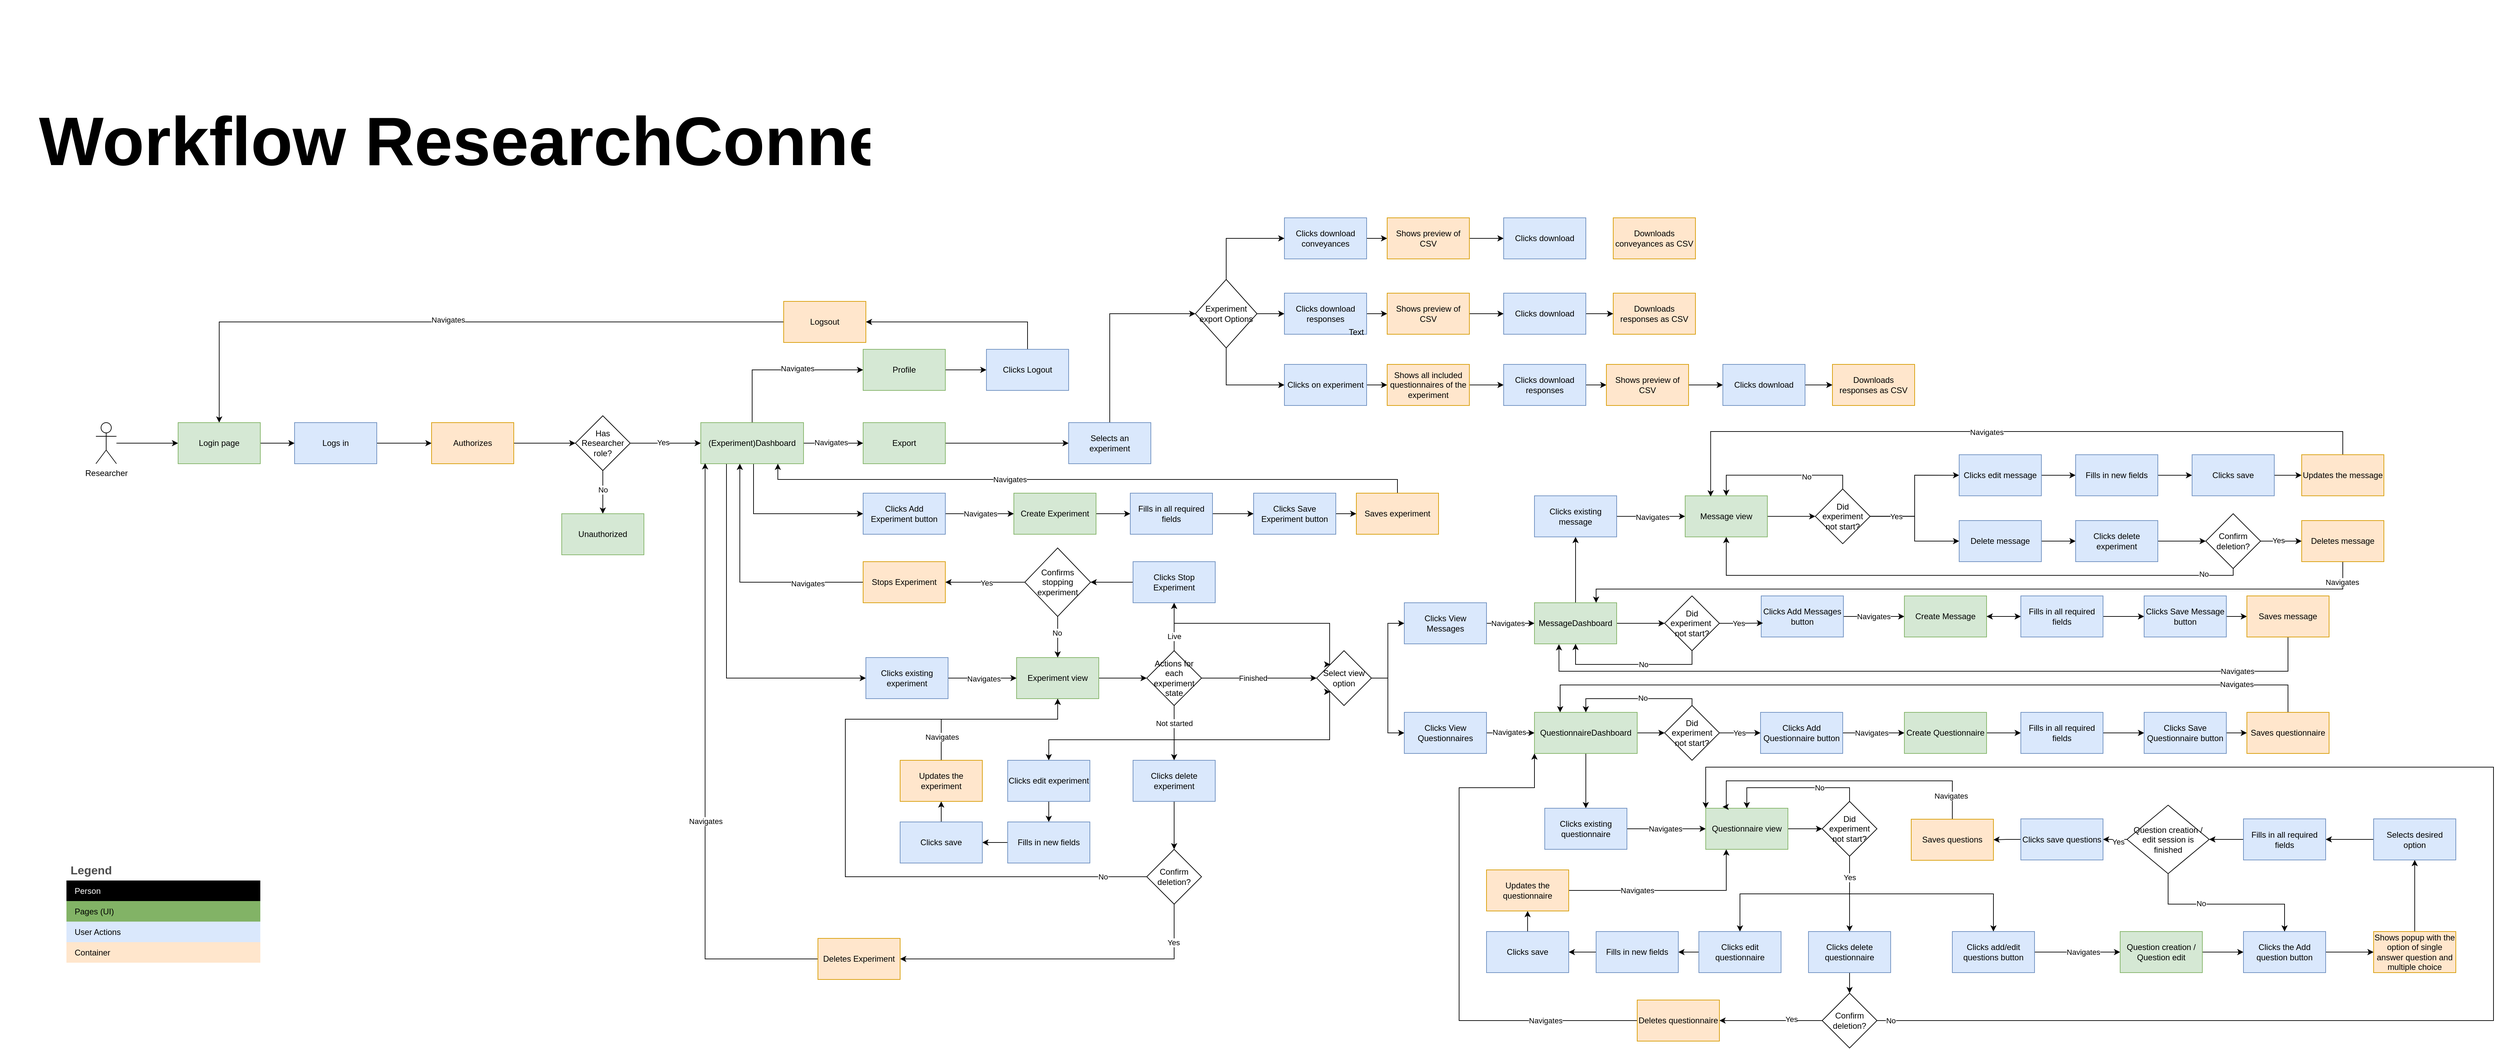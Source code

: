 <mxfile version="21.6.8" type="device">
  <diagram name="Pagina-1" id="cI-O4c_GQ_UjW1LQLMIX">
    <mxGraphModel dx="4844" dy="3622" grid="1" gridSize="10" guides="1" tooltips="1" connect="1" arrows="1" fold="1" page="1" pageScale="1" pageWidth="827" pageHeight="1169" math="0" shadow="0">
      <root>
        <mxCell id="0" />
        <mxCell id="1" parent="0" />
        <mxCell id="InZTx-NVTbnGkAL5Rg_h-15" style="edgeStyle=orthogonalEdgeStyle;rounded=0;orthogonalLoop=1;jettySize=auto;html=1;entryX=0;entryY=0.5;entryDx=0;entryDy=0;" parent="1" source="InZTx-NVTbnGkAL5Rg_h-1" target="InZTx-NVTbnGkAL5Rg_h-19" edge="1">
          <mxGeometry relative="1" as="geometry" />
        </mxCell>
        <mxCell id="InZTx-NVTbnGkAL5Rg_h-1" value="Researcher" style="shape=umlActor;verticalLabelPosition=bottom;verticalAlign=top;html=1;outlineConnect=0;" parent="1" vertex="1">
          <mxGeometry x="-620" y="247" width="30" height="60" as="geometry" />
        </mxCell>
        <mxCell id="InZTx-NVTbnGkAL5Rg_h-121" style="edgeStyle=orthogonalEdgeStyle;rounded=0;orthogonalLoop=1;jettySize=auto;html=1;exitX=1;exitY=0.5;exitDx=0;exitDy=0;entryX=0;entryY=0.5;entryDx=0;entryDy=0;" parent="1" source="InZTx-NVTbnGkAL5Rg_h-2" target="InZTx-NVTbnGkAL5Rg_h-120" edge="1">
          <mxGeometry relative="1" as="geometry" />
        </mxCell>
        <mxCell id="InZTx-NVTbnGkAL5Rg_h-2" value="Export" style="rounded=0;whiteSpace=wrap;html=1;fillColor=#d5e8d4;strokeColor=#82b366;" parent="1" vertex="1">
          <mxGeometry x="500" y="247" width="120" height="60" as="geometry" />
        </mxCell>
        <mxCell id="InZTx-NVTbnGkAL5Rg_h-6" style="edgeStyle=orthogonalEdgeStyle;rounded=0;orthogonalLoop=1;jettySize=auto;html=1;exitX=1;exitY=0.5;exitDx=0;exitDy=0;" parent="1" source="InZTx-NVTbnGkAL5Rg_h-3" target="InZTx-NVTbnGkAL5Rg_h-5" edge="1">
          <mxGeometry relative="1" as="geometry" />
        </mxCell>
        <mxCell id="InZTx-NVTbnGkAL5Rg_h-3" value="Profile" style="rounded=0;whiteSpace=wrap;html=1;fillColor=#d5e8d4;strokeColor=#82b366;" parent="1" vertex="1">
          <mxGeometry x="500" y="140" width="120" height="60" as="geometry" />
        </mxCell>
        <mxCell id="InZTx-NVTbnGkAL5Rg_h-22" style="edgeStyle=orthogonalEdgeStyle;rounded=0;orthogonalLoop=1;jettySize=auto;html=1;" parent="1" source="InZTx-NVTbnGkAL5Rg_h-4" target="InZTx-NVTbnGkAL5Rg_h-2" edge="1">
          <mxGeometry relative="1" as="geometry">
            <Array as="points">
              <mxPoint x="450" y="277" />
              <mxPoint x="450" y="277" />
            </Array>
          </mxGeometry>
        </mxCell>
        <mxCell id="InZTx-NVTbnGkAL5Rg_h-23" value="Navigates" style="edgeLabel;html=1;align=center;verticalAlign=middle;resizable=0;points=[];" parent="InZTx-NVTbnGkAL5Rg_h-22" vertex="1" connectable="0">
          <mxGeometry x="-0.096" y="1" relative="1" as="geometry">
            <mxPoint as="offset" />
          </mxGeometry>
        </mxCell>
        <mxCell id="InZTx-NVTbnGkAL5Rg_h-24" style="edgeStyle=orthogonalEdgeStyle;rounded=0;orthogonalLoop=1;jettySize=auto;html=1;entryX=0;entryY=0.5;entryDx=0;entryDy=0;" parent="1" source="InZTx-NVTbnGkAL5Rg_h-4" target="InZTx-NVTbnGkAL5Rg_h-3" edge="1">
          <mxGeometry relative="1" as="geometry">
            <Array as="points">
              <mxPoint x="338" y="170" />
            </Array>
          </mxGeometry>
        </mxCell>
        <mxCell id="InZTx-NVTbnGkAL5Rg_h-25" value="Navigates" style="edgeLabel;html=1;align=center;verticalAlign=middle;resizable=0;points=[];" parent="InZTx-NVTbnGkAL5Rg_h-24" vertex="1" connectable="0">
          <mxGeometry x="0.197" y="2" relative="1" as="geometry">
            <mxPoint as="offset" />
          </mxGeometry>
        </mxCell>
        <mxCell id="InZTx-NVTbnGkAL5Rg_h-26" style="edgeStyle=orthogonalEdgeStyle;rounded=0;orthogonalLoop=1;jettySize=auto;html=1;entryX=0;entryY=0.5;entryDx=0;entryDy=0;" parent="1" source="InZTx-NVTbnGkAL5Rg_h-4" target="InZTx-NVTbnGkAL5Rg_h-28" edge="1">
          <mxGeometry relative="1" as="geometry">
            <mxPoint x="350" y="480" as="targetPoint" />
            <Array as="points">
              <mxPoint x="340" y="380" />
            </Array>
          </mxGeometry>
        </mxCell>
        <mxCell id="InZTx-NVTbnGkAL5Rg_h-31" style="edgeStyle=orthogonalEdgeStyle;rounded=0;orthogonalLoop=1;jettySize=auto;html=1;exitX=0.25;exitY=1;exitDx=0;exitDy=0;entryX=0;entryY=0.5;entryDx=0;entryDy=0;" parent="1" source="InZTx-NVTbnGkAL5Rg_h-4" target="InZTx-NVTbnGkAL5Rg_h-30" edge="1">
          <mxGeometry relative="1" as="geometry" />
        </mxCell>
        <mxCell id="InZTx-NVTbnGkAL5Rg_h-4" value="(Experiment)Dashboard" style="rounded=0;whiteSpace=wrap;html=1;fillColor=#d5e8d4;strokeColor=#82b366;" parent="1" vertex="1">
          <mxGeometry x="263" y="247" width="150" height="60" as="geometry" />
        </mxCell>
        <mxCell id="InZTx-NVTbnGkAL5Rg_h-27" style="edgeStyle=orthogonalEdgeStyle;rounded=0;orthogonalLoop=1;jettySize=auto;html=1;entryX=0.5;entryY=0;entryDx=0;entryDy=0;exitX=0;exitY=0.5;exitDx=0;exitDy=0;" parent="1" source="InZTx-NVTbnGkAL5Rg_h-228" target="InZTx-NVTbnGkAL5Rg_h-19" edge="1">
          <mxGeometry relative="1" as="geometry">
            <Array as="points">
              <mxPoint x="-440" y="100" />
            </Array>
          </mxGeometry>
        </mxCell>
        <mxCell id="InZTx-NVTbnGkAL5Rg_h-40" value="Navigates" style="edgeLabel;html=1;align=center;verticalAlign=middle;resizable=0;points=[];" parent="InZTx-NVTbnGkAL5Rg_h-27" vertex="1" connectable="0">
          <mxGeometry x="-0.778" y="-3" relative="1" as="geometry">
            <mxPoint x="-382" as="offset" />
          </mxGeometry>
        </mxCell>
        <mxCell id="InZTx-NVTbnGkAL5Rg_h-229" style="edgeStyle=orthogonalEdgeStyle;rounded=0;orthogonalLoop=1;jettySize=auto;html=1;exitX=0.5;exitY=0;exitDx=0;exitDy=0;entryX=1;entryY=0.5;entryDx=0;entryDy=0;" parent="1" source="InZTx-NVTbnGkAL5Rg_h-5" target="InZTx-NVTbnGkAL5Rg_h-228" edge="1">
          <mxGeometry relative="1" as="geometry" />
        </mxCell>
        <mxCell id="InZTx-NVTbnGkAL5Rg_h-5" value="Clicks Logout" style="rounded=0;whiteSpace=wrap;html=1;fillColor=#dae8fc;strokeColor=#6c8ebf;" parent="1" vertex="1">
          <mxGeometry x="680" y="140" width="120" height="60" as="geometry" />
        </mxCell>
        <mxCell id="InZTx-NVTbnGkAL5Rg_h-232" style="edgeStyle=orthogonalEdgeStyle;rounded=0;orthogonalLoop=1;jettySize=auto;html=1;" parent="1" source="InZTx-NVTbnGkAL5Rg_h-9" target="InZTx-NVTbnGkAL5Rg_h-230" edge="1">
          <mxGeometry relative="1" as="geometry" />
        </mxCell>
        <mxCell id="InZTx-NVTbnGkAL5Rg_h-9" value="Logs in" style="rounded=0;whiteSpace=wrap;html=1;fillColor=#dae8fc;strokeColor=#6c8ebf;" parent="1" vertex="1">
          <mxGeometry x="-330" y="247" width="120" height="60" as="geometry" />
        </mxCell>
        <mxCell id="InZTx-NVTbnGkAL5Rg_h-11" style="edgeStyle=orthogonalEdgeStyle;rounded=0;orthogonalLoop=1;jettySize=auto;html=1;exitX=0.5;exitY=1;exitDx=0;exitDy=0;entryX=0.5;entryY=0;entryDx=0;entryDy=0;" parent="1" source="InZTx-NVTbnGkAL5Rg_h-10" target="InZTx-NVTbnGkAL5Rg_h-13" edge="1">
          <mxGeometry relative="1" as="geometry">
            <mxPoint x="119.833" y="370" as="targetPoint" />
          </mxGeometry>
        </mxCell>
        <mxCell id="InZTx-NVTbnGkAL5Rg_h-12" value="No" style="edgeLabel;html=1;align=center;verticalAlign=middle;resizable=0;points=[];" parent="InZTx-NVTbnGkAL5Rg_h-11" vertex="1" connectable="0">
          <mxGeometry x="-0.106" y="-2" relative="1" as="geometry">
            <mxPoint x="2" as="offset" />
          </mxGeometry>
        </mxCell>
        <mxCell id="InZTx-NVTbnGkAL5Rg_h-17" style="edgeStyle=orthogonalEdgeStyle;rounded=0;orthogonalLoop=1;jettySize=auto;html=1;exitX=1;exitY=0.5;exitDx=0;exitDy=0;" parent="1" source="InZTx-NVTbnGkAL5Rg_h-10" target="InZTx-NVTbnGkAL5Rg_h-4" edge="1">
          <mxGeometry relative="1" as="geometry" />
        </mxCell>
        <mxCell id="InZTx-NVTbnGkAL5Rg_h-21" value="Yes" style="edgeLabel;html=1;align=center;verticalAlign=middle;resizable=0;points=[];" parent="InZTx-NVTbnGkAL5Rg_h-17" vertex="1" connectable="0">
          <mxGeometry x="-0.081" y="1" relative="1" as="geometry">
            <mxPoint as="offset" />
          </mxGeometry>
        </mxCell>
        <mxCell id="InZTx-NVTbnGkAL5Rg_h-10" value="Has Researcher role?" style="rhombus;whiteSpace=wrap;html=1;" parent="1" vertex="1">
          <mxGeometry x="80" y="237" width="80" height="80" as="geometry" />
        </mxCell>
        <mxCell id="InZTx-NVTbnGkAL5Rg_h-13" value="Unauthorized" style="rounded=0;whiteSpace=wrap;html=1;fillColor=#d5e8d4;strokeColor=#82b366;" parent="1" vertex="1">
          <mxGeometry x="60" y="380" width="120" height="60" as="geometry" />
        </mxCell>
        <mxCell id="InZTx-NVTbnGkAL5Rg_h-20" style="edgeStyle=orthogonalEdgeStyle;rounded=0;orthogonalLoop=1;jettySize=auto;html=1;exitX=1;exitY=0.5;exitDx=0;exitDy=0;" parent="1" source="InZTx-NVTbnGkAL5Rg_h-19" target="InZTx-NVTbnGkAL5Rg_h-9" edge="1">
          <mxGeometry relative="1" as="geometry" />
        </mxCell>
        <mxCell id="InZTx-NVTbnGkAL5Rg_h-19" value="Login page" style="rounded=0;whiteSpace=wrap;html=1;fillColor=#d5e8d4;strokeColor=#82b366;" parent="1" vertex="1">
          <mxGeometry x="-500" y="247" width="120" height="60" as="geometry" />
        </mxCell>
        <mxCell id="InZTx-NVTbnGkAL5Rg_h-37" style="edgeStyle=orthogonalEdgeStyle;rounded=0;orthogonalLoop=1;jettySize=auto;html=1;exitX=1;exitY=0.5;exitDx=0;exitDy=0;" parent="1" source="InZTx-NVTbnGkAL5Rg_h-28" target="InZTx-NVTbnGkAL5Rg_h-36" edge="1">
          <mxGeometry relative="1" as="geometry" />
        </mxCell>
        <mxCell id="InZTx-NVTbnGkAL5Rg_h-38" value="Navigates" style="edgeLabel;html=1;align=center;verticalAlign=middle;resizable=0;points=[];" parent="InZTx-NVTbnGkAL5Rg_h-37" vertex="1" connectable="0">
          <mxGeometry x="-0.187" y="-3" relative="1" as="geometry">
            <mxPoint x="10" y="-3" as="offset" />
          </mxGeometry>
        </mxCell>
        <mxCell id="InZTx-NVTbnGkAL5Rg_h-28" value="Clicks Add Experiment button" style="rounded=0;whiteSpace=wrap;html=1;fillColor=#dae8fc;strokeColor=#6c8ebf;" parent="1" vertex="1">
          <mxGeometry x="500" y="350" width="120" height="60" as="geometry" />
        </mxCell>
        <mxCell id="InZTx-NVTbnGkAL5Rg_h-33" style="edgeStyle=orthogonalEdgeStyle;rounded=0;orthogonalLoop=1;jettySize=auto;html=1;entryX=0;entryY=0.5;entryDx=0;entryDy=0;" parent="1" source="InZTx-NVTbnGkAL5Rg_h-30" target="InZTx-NVTbnGkAL5Rg_h-32" edge="1">
          <mxGeometry relative="1" as="geometry" />
        </mxCell>
        <mxCell id="InZTx-NVTbnGkAL5Rg_h-34" value="Navigates" style="edgeLabel;html=1;align=center;verticalAlign=middle;resizable=0;points=[];" parent="InZTx-NVTbnGkAL5Rg_h-33" vertex="1" connectable="0">
          <mxGeometry x="0.027" y="-1" relative="1" as="geometry">
            <mxPoint as="offset" />
          </mxGeometry>
        </mxCell>
        <mxCell id="InZTx-NVTbnGkAL5Rg_h-30" value="Clicks existing experiment" style="rounded=0;whiteSpace=wrap;html=1;fillColor=#dae8fc;strokeColor=#6c8ebf;" parent="1" vertex="1">
          <mxGeometry x="504" y="590" width="120" height="60" as="geometry" />
        </mxCell>
        <mxCell id="InZTx-NVTbnGkAL5Rg_h-49" style="edgeStyle=orthogonalEdgeStyle;rounded=0;orthogonalLoop=1;jettySize=auto;html=1;" parent="1" source="InZTx-NVTbnGkAL5Rg_h-32" edge="1">
          <mxGeometry relative="1" as="geometry">
            <mxPoint x="914" y="620" as="targetPoint" />
          </mxGeometry>
        </mxCell>
        <mxCell id="InZTx-NVTbnGkAL5Rg_h-32" value="Experiment view" style="rounded=0;whiteSpace=wrap;html=1;fillColor=#d5e8d4;strokeColor=#82b366;" parent="1" vertex="1">
          <mxGeometry x="724" y="590" width="120" height="60" as="geometry" />
        </mxCell>
        <mxCell id="InZTx-NVTbnGkAL5Rg_h-41" style="edgeStyle=orthogonalEdgeStyle;rounded=0;orthogonalLoop=1;jettySize=auto;html=1;" parent="1" source="InZTx-NVTbnGkAL5Rg_h-36" target="InZTx-NVTbnGkAL5Rg_h-39" edge="1">
          <mxGeometry relative="1" as="geometry" />
        </mxCell>
        <mxCell id="InZTx-NVTbnGkAL5Rg_h-36" value="Create Experiment" style="rounded=0;whiteSpace=wrap;html=1;fillColor=#d5e8d4;strokeColor=#82b366;" parent="1" vertex="1">
          <mxGeometry x="720" y="350" width="120" height="60" as="geometry" />
        </mxCell>
        <mxCell id="InZTx-NVTbnGkAL5Rg_h-43" style="edgeStyle=orthogonalEdgeStyle;rounded=0;orthogonalLoop=1;jettySize=auto;html=1;exitX=1;exitY=0.5;exitDx=0;exitDy=0;" parent="1" source="InZTx-NVTbnGkAL5Rg_h-39" target="InZTx-NVTbnGkAL5Rg_h-42" edge="1">
          <mxGeometry relative="1" as="geometry" />
        </mxCell>
        <mxCell id="InZTx-NVTbnGkAL5Rg_h-39" value="Fills in all required fields" style="rounded=0;whiteSpace=wrap;html=1;fillColor=#dae8fc;strokeColor=#6c8ebf;" parent="1" vertex="1">
          <mxGeometry x="890" y="350" width="120" height="60" as="geometry" />
        </mxCell>
        <mxCell id="InZTx-NVTbnGkAL5Rg_h-45" style="edgeStyle=orthogonalEdgeStyle;rounded=0;orthogonalLoop=1;jettySize=auto;html=1;entryX=0.75;entryY=1;entryDx=0;entryDy=0;exitX=0.5;exitY=0;exitDx=0;exitDy=0;" parent="1" source="InZTx-NVTbnGkAL5Rg_h-135" target="InZTx-NVTbnGkAL5Rg_h-4" edge="1">
          <mxGeometry relative="1" as="geometry">
            <Array as="points">
              <mxPoint x="1280" y="330" />
              <mxPoint x="376" y="330" />
            </Array>
          </mxGeometry>
        </mxCell>
        <mxCell id="InZTx-NVTbnGkAL5Rg_h-46" value="Navigates" style="edgeLabel;html=1;align=center;verticalAlign=middle;resizable=0;points=[];" parent="InZTx-NVTbnGkAL5Rg_h-45" vertex="1" connectable="0">
          <mxGeometry x="0.237" y="3" relative="1" as="geometry">
            <mxPoint y="-3" as="offset" />
          </mxGeometry>
        </mxCell>
        <mxCell id="InZTx-NVTbnGkAL5Rg_h-136" style="edgeStyle=orthogonalEdgeStyle;rounded=0;orthogonalLoop=1;jettySize=auto;html=1;" parent="1" source="InZTx-NVTbnGkAL5Rg_h-42" target="InZTx-NVTbnGkAL5Rg_h-135" edge="1">
          <mxGeometry relative="1" as="geometry" />
        </mxCell>
        <mxCell id="InZTx-NVTbnGkAL5Rg_h-42" value="Clicks Save Experiment button" style="rounded=0;whiteSpace=wrap;html=1;fillColor=#dae8fc;strokeColor=#6c8ebf;" parent="1" vertex="1">
          <mxGeometry x="1070" y="350" width="120" height="60" as="geometry" />
        </mxCell>
        <mxCell id="InZTx-NVTbnGkAL5Rg_h-57" style="edgeStyle=orthogonalEdgeStyle;rounded=0;orthogonalLoop=1;jettySize=auto;html=1;exitX=0.5;exitY=1;exitDx=0;exitDy=0;" parent="1" source="InZTx-NVTbnGkAL5Rg_h-53" target="InZTx-NVTbnGkAL5Rg_h-56" edge="1">
          <mxGeometry relative="1" as="geometry" />
        </mxCell>
        <mxCell id="InZTx-NVTbnGkAL5Rg_h-53" value="Clicks delete experiment" style="rounded=0;whiteSpace=wrap;html=1;fillColor=#dae8fc;strokeColor=#6c8ebf;" parent="1" vertex="1">
          <mxGeometry x="894" y="740" width="120" height="60" as="geometry" />
        </mxCell>
        <mxCell id="InZTx-NVTbnGkAL5Rg_h-62" style="edgeStyle=orthogonalEdgeStyle;rounded=0;orthogonalLoop=1;jettySize=auto;html=1;exitX=0.5;exitY=1;exitDx=0;exitDy=0;entryX=1;entryY=0.5;entryDx=0;entryDy=0;" parent="1" source="InZTx-NVTbnGkAL5Rg_h-56" target="InZTx-NVTbnGkAL5Rg_h-58" edge="1">
          <mxGeometry relative="1" as="geometry" />
        </mxCell>
        <mxCell id="InZTx-NVTbnGkAL5Rg_h-63" value="Yes" style="edgeLabel;html=1;align=center;verticalAlign=middle;resizable=0;points=[];" parent="InZTx-NVTbnGkAL5Rg_h-62" vertex="1" connectable="0">
          <mxGeometry x="-0.794" y="-2" relative="1" as="geometry">
            <mxPoint x="1" y="6" as="offset" />
          </mxGeometry>
        </mxCell>
        <mxCell id="InZTx-NVTbnGkAL5Rg_h-65" style="edgeStyle=orthogonalEdgeStyle;rounded=0;orthogonalLoop=1;jettySize=auto;html=1;exitX=0;exitY=0.5;exitDx=0;exitDy=0;" parent="1" source="InZTx-NVTbnGkAL5Rg_h-56" target="InZTx-NVTbnGkAL5Rg_h-32" edge="1">
          <mxGeometry relative="1" as="geometry">
            <Array as="points">
              <mxPoint x="474" y="910" />
              <mxPoint x="474" y="680" />
              <mxPoint x="784" y="680" />
            </Array>
          </mxGeometry>
        </mxCell>
        <mxCell id="InZTx-NVTbnGkAL5Rg_h-66" value="No" style="edgeLabel;html=1;align=center;verticalAlign=middle;resizable=0;points=[];" parent="InZTx-NVTbnGkAL5Rg_h-65" vertex="1" connectable="0">
          <mxGeometry x="-0.873" relative="1" as="geometry">
            <mxPoint as="offset" />
          </mxGeometry>
        </mxCell>
        <mxCell id="InZTx-NVTbnGkAL5Rg_h-56" value="Confirm deletion?" style="rhombus;whiteSpace=wrap;html=1;" parent="1" vertex="1">
          <mxGeometry x="914" y="870" width="80" height="80" as="geometry" />
        </mxCell>
        <mxCell id="InZTx-NVTbnGkAL5Rg_h-61" style="edgeStyle=orthogonalEdgeStyle;rounded=0;orthogonalLoop=1;jettySize=auto;html=1;entryX=0.042;entryY=0.987;entryDx=0;entryDy=0;entryPerimeter=0;" parent="1" source="InZTx-NVTbnGkAL5Rg_h-58" target="InZTx-NVTbnGkAL5Rg_h-4" edge="1">
          <mxGeometry relative="1" as="geometry" />
        </mxCell>
        <mxCell id="InZTx-NVTbnGkAL5Rg_h-64" value="Navigates" style="edgeLabel;html=1;align=center;verticalAlign=middle;resizable=0;points=[];" parent="InZTx-NVTbnGkAL5Rg_h-61" vertex="1" connectable="0">
          <mxGeometry x="-0.177" relative="1" as="geometry">
            <mxPoint as="offset" />
          </mxGeometry>
        </mxCell>
        <mxCell id="InZTx-NVTbnGkAL5Rg_h-58" value="Deletes Experiment" style="rounded=0;whiteSpace=wrap;html=1;fillColor=#ffe6cc;strokeColor=#d79b00;" parent="1" vertex="1">
          <mxGeometry x="434" y="1000" width="120" height="60" as="geometry" />
        </mxCell>
        <mxCell id="InZTx-NVTbnGkAL5Rg_h-82" style="edgeStyle=orthogonalEdgeStyle;rounded=0;orthogonalLoop=1;jettySize=auto;html=1;exitX=0.5;exitY=1;exitDx=0;exitDy=0;" parent="1" source="InZTx-NVTbnGkAL5Rg_h-70" target="InZTx-NVTbnGkAL5Rg_h-81" edge="1">
          <mxGeometry relative="1" as="geometry" />
        </mxCell>
        <mxCell id="InZTx-NVTbnGkAL5Rg_h-70" value="Clicks edit experiment" style="rounded=0;whiteSpace=wrap;html=1;fillColor=#dae8fc;strokeColor=#6c8ebf;" parent="1" vertex="1">
          <mxGeometry x="711" y="740" width="120" height="60" as="geometry" />
        </mxCell>
        <mxCell id="InZTx-NVTbnGkAL5Rg_h-74" style="edgeStyle=orthogonalEdgeStyle;rounded=0;orthogonalLoop=1;jettySize=auto;html=1;entryX=0.5;entryY=0;entryDx=0;entryDy=0;" parent="1" source="InZTx-NVTbnGkAL5Rg_h-71" target="InZTx-NVTbnGkAL5Rg_h-70" edge="1">
          <mxGeometry relative="1" as="geometry">
            <Array as="points">
              <mxPoint x="954" y="710" />
              <mxPoint x="771" y="710" />
            </Array>
          </mxGeometry>
        </mxCell>
        <mxCell id="InZTx-NVTbnGkAL5Rg_h-79" style="edgeStyle=orthogonalEdgeStyle;rounded=0;orthogonalLoop=1;jettySize=auto;html=1;exitX=0.5;exitY=1;exitDx=0;exitDy=0;entryX=0.5;entryY=0;entryDx=0;entryDy=0;" parent="1" source="InZTx-NVTbnGkAL5Rg_h-71" target="InZTx-NVTbnGkAL5Rg_h-53" edge="1">
          <mxGeometry relative="1" as="geometry" />
        </mxCell>
        <mxCell id="InZTx-NVTbnGkAL5Rg_h-87" style="edgeStyle=orthogonalEdgeStyle;rounded=0;orthogonalLoop=1;jettySize=auto;html=1;entryX=0.5;entryY=1;entryDx=0;entryDy=0;" parent="1" source="InZTx-NVTbnGkAL5Rg_h-71" target="InZTx-NVTbnGkAL5Rg_h-89" edge="1">
          <mxGeometry relative="1" as="geometry">
            <mxPoint x="954" y="530" as="targetPoint" />
          </mxGeometry>
        </mxCell>
        <mxCell id="InZTx-NVTbnGkAL5Rg_h-107" style="edgeStyle=orthogonalEdgeStyle;rounded=0;orthogonalLoop=1;jettySize=auto;html=1;exitX=0.5;exitY=1;exitDx=0;exitDy=0;entryX=0;entryY=1;entryDx=0;entryDy=0;" parent="1" source="InZTx-NVTbnGkAL5Rg_h-71" target="InZTx-NVTbnGkAL5Rg_h-119" edge="1">
          <mxGeometry relative="1" as="geometry">
            <mxPoint x="1150" y="650" as="targetPoint" />
            <Array as="points">
              <mxPoint x="954" y="710" />
              <mxPoint x="1181" y="710" />
            </Array>
          </mxGeometry>
        </mxCell>
        <mxCell id="InZTx-NVTbnGkAL5Rg_h-115" value="Not started" style="edgeLabel;html=1;align=center;verticalAlign=middle;resizable=0;points=[];" parent="InZTx-NVTbnGkAL5Rg_h-107" vertex="1" connectable="0">
          <mxGeometry x="-0.853" relative="1" as="geometry">
            <mxPoint as="offset" />
          </mxGeometry>
        </mxCell>
        <mxCell id="InZTx-NVTbnGkAL5Rg_h-109" style="edgeStyle=orthogonalEdgeStyle;rounded=0;orthogonalLoop=1;jettySize=auto;html=1;entryX=0;entryY=0.5;entryDx=0;entryDy=0;" parent="1" source="InZTx-NVTbnGkAL5Rg_h-71" target="InZTx-NVTbnGkAL5Rg_h-119" edge="1">
          <mxGeometry relative="1" as="geometry">
            <mxPoint x="1090" y="620" as="targetPoint" />
          </mxGeometry>
        </mxCell>
        <mxCell id="InZTx-NVTbnGkAL5Rg_h-110" value="Finished" style="edgeLabel;html=1;align=center;verticalAlign=middle;resizable=0;points=[];" parent="InZTx-NVTbnGkAL5Rg_h-109" vertex="1" connectable="0">
          <mxGeometry x="-0.111" y="-3" relative="1" as="geometry">
            <mxPoint y="-3" as="offset" />
          </mxGeometry>
        </mxCell>
        <mxCell id="InZTx-NVTbnGkAL5Rg_h-113" style="edgeStyle=orthogonalEdgeStyle;rounded=0;orthogonalLoop=1;jettySize=auto;html=1;exitX=0.5;exitY=0;exitDx=0;exitDy=0;entryX=0;entryY=0;entryDx=0;entryDy=0;" parent="1" source="InZTx-NVTbnGkAL5Rg_h-71" target="InZTx-NVTbnGkAL5Rg_h-119" edge="1">
          <mxGeometry relative="1" as="geometry">
            <mxPoint x="1190" y="550" as="targetPoint" />
            <Array as="points">
              <mxPoint x="954" y="540" />
              <mxPoint x="1181" y="540" />
            </Array>
          </mxGeometry>
        </mxCell>
        <mxCell id="InZTx-NVTbnGkAL5Rg_h-114" value="Live" style="edgeLabel;html=1;align=center;verticalAlign=middle;resizable=0;points=[];" parent="InZTx-NVTbnGkAL5Rg_h-113" vertex="1" connectable="0">
          <mxGeometry x="-0.887" relative="1" as="geometry">
            <mxPoint y="-3" as="offset" />
          </mxGeometry>
        </mxCell>
        <mxCell id="InZTx-NVTbnGkAL5Rg_h-71" value="Actions for each experiment state" style="rhombus;whiteSpace=wrap;html=1;" parent="1" vertex="1">
          <mxGeometry x="914" y="580" width="80" height="80" as="geometry" />
        </mxCell>
        <mxCell id="InZTx-NVTbnGkAL5Rg_h-84" style="edgeStyle=orthogonalEdgeStyle;rounded=0;orthogonalLoop=1;jettySize=auto;html=1;" parent="1" source="InZTx-NVTbnGkAL5Rg_h-81" target="InZTx-NVTbnGkAL5Rg_h-83" edge="1">
          <mxGeometry relative="1" as="geometry" />
        </mxCell>
        <mxCell id="InZTx-NVTbnGkAL5Rg_h-81" value="Fills in new fields" style="rounded=0;whiteSpace=wrap;html=1;fillColor=#dae8fc;strokeColor=#6c8ebf;" parent="1" vertex="1">
          <mxGeometry x="711" y="830" width="120" height="60" as="geometry" />
        </mxCell>
        <mxCell id="InZTx-NVTbnGkAL5Rg_h-85" style="edgeStyle=orthogonalEdgeStyle;rounded=0;orthogonalLoop=1;jettySize=auto;html=1;exitX=0.5;exitY=0;exitDx=0;exitDy=0;" parent="1" source="InZTx-NVTbnGkAL5Rg_h-137" target="InZTx-NVTbnGkAL5Rg_h-32" edge="1">
          <mxGeometry relative="1" as="geometry">
            <Array as="points">
              <mxPoint x="614" y="680" />
              <mxPoint x="784" y="680" />
            </Array>
          </mxGeometry>
        </mxCell>
        <mxCell id="InZTx-NVTbnGkAL5Rg_h-86" value="Navigates" style="edgeLabel;html=1;align=center;verticalAlign=middle;resizable=0;points=[];" parent="InZTx-NVTbnGkAL5Rg_h-85" vertex="1" connectable="0">
          <mxGeometry x="-0.734" y="-1" relative="1" as="geometry">
            <mxPoint as="offset" />
          </mxGeometry>
        </mxCell>
        <mxCell id="InZTx-NVTbnGkAL5Rg_h-138" style="edgeStyle=orthogonalEdgeStyle;rounded=0;orthogonalLoop=1;jettySize=auto;html=1;entryX=0.5;entryY=1;entryDx=0;entryDy=0;" parent="1" source="InZTx-NVTbnGkAL5Rg_h-83" target="InZTx-NVTbnGkAL5Rg_h-137" edge="1">
          <mxGeometry relative="1" as="geometry" />
        </mxCell>
        <mxCell id="InZTx-NVTbnGkAL5Rg_h-83" value="Clicks save" style="rounded=0;whiteSpace=wrap;html=1;fillColor=#dae8fc;strokeColor=#6c8ebf;" parent="1" vertex="1">
          <mxGeometry x="554" y="830" width="120" height="60" as="geometry" />
        </mxCell>
        <mxCell id="InZTx-NVTbnGkAL5Rg_h-92" style="edgeStyle=orthogonalEdgeStyle;rounded=0;orthogonalLoop=1;jettySize=auto;html=1;exitX=0;exitY=0.5;exitDx=0;exitDy=0;entryX=1;entryY=0.5;entryDx=0;entryDy=0;" parent="1" source="InZTx-NVTbnGkAL5Rg_h-89" target="InZTx-NVTbnGkAL5Rg_h-91" edge="1">
          <mxGeometry relative="1" as="geometry" />
        </mxCell>
        <mxCell id="InZTx-NVTbnGkAL5Rg_h-89" value="Clicks Stop Experiment" style="rounded=0;whiteSpace=wrap;html=1;fillColor=#dae8fc;strokeColor=#6c8ebf;" parent="1" vertex="1">
          <mxGeometry x="894" y="450" width="120" height="60" as="geometry" />
        </mxCell>
        <mxCell id="InZTx-NVTbnGkAL5Rg_h-93" style="edgeStyle=orthogonalEdgeStyle;rounded=0;orthogonalLoop=1;jettySize=auto;html=1;entryX=0.5;entryY=0;entryDx=0;entryDy=0;" parent="1" source="InZTx-NVTbnGkAL5Rg_h-91" target="InZTx-NVTbnGkAL5Rg_h-32" edge="1">
          <mxGeometry relative="1" as="geometry" />
        </mxCell>
        <mxCell id="InZTx-NVTbnGkAL5Rg_h-94" value="No" style="edgeLabel;html=1;align=center;verticalAlign=middle;resizable=0;points=[];" parent="InZTx-NVTbnGkAL5Rg_h-93" vertex="1" connectable="0">
          <mxGeometry x="-0.211" y="2" relative="1" as="geometry">
            <mxPoint x="-3" as="offset" />
          </mxGeometry>
        </mxCell>
        <mxCell id="InZTx-NVTbnGkAL5Rg_h-96" style="edgeStyle=orthogonalEdgeStyle;rounded=0;orthogonalLoop=1;jettySize=auto;html=1;" parent="1" source="InZTx-NVTbnGkAL5Rg_h-91" target="InZTx-NVTbnGkAL5Rg_h-95" edge="1">
          <mxGeometry relative="1" as="geometry" />
        </mxCell>
        <mxCell id="InZTx-NVTbnGkAL5Rg_h-97" value="Yes" style="edgeLabel;html=1;align=center;verticalAlign=middle;resizable=0;points=[];" parent="InZTx-NVTbnGkAL5Rg_h-96" vertex="1" connectable="0">
          <mxGeometry x="-0.126" y="4" relative="1" as="geometry">
            <mxPoint x="-6" y="-3" as="offset" />
          </mxGeometry>
        </mxCell>
        <mxCell id="InZTx-NVTbnGkAL5Rg_h-91" value="Confirms stopping experiment" style="rhombus;whiteSpace=wrap;html=1;" parent="1" vertex="1">
          <mxGeometry x="736" y="430" width="96" height="100" as="geometry" />
        </mxCell>
        <mxCell id="InZTx-NVTbnGkAL5Rg_h-98" style="edgeStyle=orthogonalEdgeStyle;rounded=0;orthogonalLoop=1;jettySize=auto;html=1;" parent="1" source="InZTx-NVTbnGkAL5Rg_h-95" target="InZTx-NVTbnGkAL5Rg_h-4" edge="1">
          <mxGeometry relative="1" as="geometry">
            <Array as="points">
              <mxPoint x="320" y="480" />
            </Array>
          </mxGeometry>
        </mxCell>
        <mxCell id="InZTx-NVTbnGkAL5Rg_h-99" value="Navigates" style="edgeLabel;html=1;align=center;verticalAlign=middle;resizable=0;points=[];" parent="InZTx-NVTbnGkAL5Rg_h-98" vertex="1" connectable="0">
          <mxGeometry x="-0.538" y="2" relative="1" as="geometry">
            <mxPoint as="offset" />
          </mxGeometry>
        </mxCell>
        <mxCell id="InZTx-NVTbnGkAL5Rg_h-95" value="Stops Experiment" style="rounded=0;whiteSpace=wrap;html=1;fillColor=#ffe6cc;strokeColor=#d79b00;" parent="1" vertex="1">
          <mxGeometry x="500" y="450" width="120" height="60" as="geometry" />
        </mxCell>
        <mxCell id="InZTx-NVTbnGkAL5Rg_h-174" style="edgeStyle=orthogonalEdgeStyle;rounded=0;orthogonalLoop=1;jettySize=auto;html=1;" parent="1" source="InZTx-NVTbnGkAL5Rg_h-103" target="InZTx-NVTbnGkAL5Rg_h-148" edge="1">
          <mxGeometry relative="1" as="geometry" />
        </mxCell>
        <mxCell id="InZTx-NVTbnGkAL5Rg_h-177" value="Navigates" style="edgeLabel;html=1;align=center;verticalAlign=middle;resizable=0;points=[];" parent="InZTx-NVTbnGkAL5Rg_h-174" vertex="1" connectable="0">
          <mxGeometry x="-0.029" relative="1" as="geometry">
            <mxPoint x="-3" as="offset" />
          </mxGeometry>
        </mxCell>
        <mxCell id="InZTx-NVTbnGkAL5Rg_h-103" value="Clicks View Messages" style="rounded=0;whiteSpace=wrap;html=1;fillColor=#dae8fc;strokeColor=#6c8ebf;" parent="1" vertex="1">
          <mxGeometry x="1290" y="510" width="120" height="60" as="geometry" />
        </mxCell>
        <mxCell id="InZTx-NVTbnGkAL5Rg_h-123" style="edgeStyle=orthogonalEdgeStyle;rounded=0;orthogonalLoop=1;jettySize=auto;html=1;entryX=0;entryY=0.5;entryDx=0;entryDy=0;" parent="1" source="InZTx-NVTbnGkAL5Rg_h-119" target="InZTx-NVTbnGkAL5Rg_h-103" edge="1">
          <mxGeometry relative="1" as="geometry" />
        </mxCell>
        <mxCell id="InZTx-NVTbnGkAL5Rg_h-124" style="edgeStyle=orthogonalEdgeStyle;rounded=0;orthogonalLoop=1;jettySize=auto;html=1;exitX=1;exitY=0.5;exitDx=0;exitDy=0;entryX=0;entryY=0.5;entryDx=0;entryDy=0;" parent="1" source="InZTx-NVTbnGkAL5Rg_h-119" target="InZTx-NVTbnGkAL5Rg_h-122" edge="1">
          <mxGeometry relative="1" as="geometry" />
        </mxCell>
        <mxCell id="InZTx-NVTbnGkAL5Rg_h-119" value="Select view option" style="rhombus;whiteSpace=wrap;html=1;" parent="1" vertex="1">
          <mxGeometry x="1162" y="580" width="80" height="80" as="geometry" />
        </mxCell>
        <mxCell id="InZTx-NVTbnGkAL5Rg_h-128" style="edgeStyle=orthogonalEdgeStyle;rounded=0;orthogonalLoop=1;jettySize=auto;html=1;exitX=0.5;exitY=0;exitDx=0;exitDy=0;entryX=0;entryY=0.5;entryDx=0;entryDy=0;" parent="1" source="InZTx-NVTbnGkAL5Rg_h-120" target="InZTx-NVTbnGkAL5Rg_h-126" edge="1">
          <mxGeometry relative="1" as="geometry" />
        </mxCell>
        <mxCell id="InZTx-NVTbnGkAL5Rg_h-120" value="Selects an experiment" style="rounded=0;whiteSpace=wrap;html=1;fillColor=#dae8fc;strokeColor=#6c8ebf;" parent="1" vertex="1">
          <mxGeometry x="800" y="247" width="120" height="60" as="geometry" />
        </mxCell>
        <mxCell id="InZTx-NVTbnGkAL5Rg_h-175" style="edgeStyle=orthogonalEdgeStyle;rounded=0;orthogonalLoop=1;jettySize=auto;html=1;exitX=1;exitY=0.5;exitDx=0;exitDy=0;entryX=0;entryY=0.5;entryDx=0;entryDy=0;" parent="1" source="InZTx-NVTbnGkAL5Rg_h-122" target="InZTx-NVTbnGkAL5Rg_h-149" edge="1">
          <mxGeometry relative="1" as="geometry" />
        </mxCell>
        <mxCell id="InZTx-NVTbnGkAL5Rg_h-176" value="Navigates" style="edgeLabel;html=1;align=center;verticalAlign=middle;resizable=0;points=[];" parent="InZTx-NVTbnGkAL5Rg_h-175" vertex="1" connectable="0">
          <mxGeometry x="-0.029" y="-2" relative="1" as="geometry">
            <mxPoint x="-1" y="-3" as="offset" />
          </mxGeometry>
        </mxCell>
        <mxCell id="InZTx-NVTbnGkAL5Rg_h-122" value="Clicks View Questionnaires" style="rounded=0;whiteSpace=wrap;html=1;fillColor=#dae8fc;strokeColor=#6c8ebf;" parent="1" vertex="1">
          <mxGeometry x="1290" y="670" width="120" height="60" as="geometry" />
        </mxCell>
        <mxCell id="InZTx-NVTbnGkAL5Rg_h-144" style="edgeStyle=orthogonalEdgeStyle;rounded=0;orthogonalLoop=1;jettySize=auto;html=1;" parent="1" source="InZTx-NVTbnGkAL5Rg_h-125" target="InZTx-NVTbnGkAL5Rg_h-140" edge="1">
          <mxGeometry relative="1" as="geometry" />
        </mxCell>
        <mxCell id="InZTx-NVTbnGkAL5Rg_h-125" value="Clicks download conveyances" style="rounded=0;whiteSpace=wrap;html=1;fillColor=#dae8fc;strokeColor=#6c8ebf;" parent="1" vertex="1">
          <mxGeometry x="1115" y="-52" width="120" height="60" as="geometry" />
        </mxCell>
        <mxCell id="InZTx-NVTbnGkAL5Rg_h-129" style="edgeStyle=orthogonalEdgeStyle;rounded=0;orthogonalLoop=1;jettySize=auto;html=1;exitX=0.5;exitY=0;exitDx=0;exitDy=0;entryX=0;entryY=0.5;entryDx=0;entryDy=0;" parent="1" source="InZTx-NVTbnGkAL5Rg_h-126" target="InZTx-NVTbnGkAL5Rg_h-125" edge="1">
          <mxGeometry relative="1" as="geometry" />
        </mxCell>
        <mxCell id="InZTx-NVTbnGkAL5Rg_h-133" style="edgeStyle=orthogonalEdgeStyle;rounded=0;orthogonalLoop=1;jettySize=auto;html=1;exitX=1;exitY=0.5;exitDx=0;exitDy=0;" parent="1" source="InZTx-NVTbnGkAL5Rg_h-126" target="InZTx-NVTbnGkAL5Rg_h-132" edge="1">
          <mxGeometry relative="1" as="geometry" />
        </mxCell>
        <mxCell id="InZTx-NVTbnGkAL5Rg_h-235" style="edgeStyle=orthogonalEdgeStyle;rounded=0;orthogonalLoop=1;jettySize=auto;html=1;exitX=0.5;exitY=1;exitDx=0;exitDy=0;entryX=0;entryY=0.5;entryDx=0;entryDy=0;" parent="1" source="InZTx-NVTbnGkAL5Rg_h-126" target="InZTx-NVTbnGkAL5Rg_h-234" edge="1">
          <mxGeometry relative="1" as="geometry" />
        </mxCell>
        <mxCell id="InZTx-NVTbnGkAL5Rg_h-126" value="Experiment export Options" style="rhombus;whiteSpace=wrap;html=1;" parent="1" vertex="1">
          <mxGeometry x="985" y="38" width="90" height="100" as="geometry" />
        </mxCell>
        <mxCell id="InZTx-NVTbnGkAL5Rg_h-130" value="Downloads conveyances as CSV" style="rounded=0;whiteSpace=wrap;html=1;fillColor=#ffe6cc;strokeColor=#d79b00;" parent="1" vertex="1">
          <mxGeometry x="1595" y="-52" width="120" height="60" as="geometry" />
        </mxCell>
        <mxCell id="InZTx-NVTbnGkAL5Rg_h-143" style="edgeStyle=orthogonalEdgeStyle;rounded=0;orthogonalLoop=1;jettySize=auto;html=1;" parent="1" source="InZTx-NVTbnGkAL5Rg_h-132" target="InZTx-NVTbnGkAL5Rg_h-139" edge="1">
          <mxGeometry relative="1" as="geometry" />
        </mxCell>
        <mxCell id="InZTx-NVTbnGkAL5Rg_h-132" value="Clicks download responses" style="rounded=0;whiteSpace=wrap;html=1;fillColor=#dae8fc;strokeColor=#6c8ebf;" parent="1" vertex="1">
          <mxGeometry x="1115" y="58" width="120" height="60" as="geometry" />
        </mxCell>
        <mxCell id="InZTx-NVTbnGkAL5Rg_h-134" value="Downloads responses as CSV" style="rounded=0;whiteSpace=wrap;html=1;fillColor=#ffe6cc;strokeColor=#d79b00;" parent="1" vertex="1">
          <mxGeometry x="1595" y="58" width="120" height="60" as="geometry" />
        </mxCell>
        <mxCell id="InZTx-NVTbnGkAL5Rg_h-135" value="Saves experiment" style="rounded=0;whiteSpace=wrap;html=1;fillColor=#ffe6cc;strokeColor=#d79b00;" parent="1" vertex="1">
          <mxGeometry x="1220" y="350" width="120" height="60" as="geometry" />
        </mxCell>
        <mxCell id="InZTx-NVTbnGkAL5Rg_h-137" value="Updates the experiment" style="rounded=0;whiteSpace=wrap;html=1;fillColor=#ffe6cc;strokeColor=#d79b00;" parent="1" vertex="1">
          <mxGeometry x="554" y="740" width="120" height="60" as="geometry" />
        </mxCell>
        <mxCell id="InZTx-NVTbnGkAL5Rg_h-146" style="edgeStyle=orthogonalEdgeStyle;rounded=0;orthogonalLoop=1;jettySize=auto;html=1;entryX=0;entryY=0.5;entryDx=0;entryDy=0;" parent="1" source="InZTx-NVTbnGkAL5Rg_h-139" target="InZTx-NVTbnGkAL5Rg_h-141" edge="1">
          <mxGeometry relative="1" as="geometry" />
        </mxCell>
        <mxCell id="InZTx-NVTbnGkAL5Rg_h-139" value="Shows preview of CSV" style="rounded=0;whiteSpace=wrap;html=1;fillColor=#ffe6cc;strokeColor=#d79b00;" parent="1" vertex="1">
          <mxGeometry x="1265" y="58" width="120" height="60" as="geometry" />
        </mxCell>
        <mxCell id="InZTx-NVTbnGkAL5Rg_h-145" style="edgeStyle=orthogonalEdgeStyle;rounded=0;orthogonalLoop=1;jettySize=auto;html=1;" parent="1" source="InZTx-NVTbnGkAL5Rg_h-140" target="InZTx-NVTbnGkAL5Rg_h-142" edge="1">
          <mxGeometry relative="1" as="geometry" />
        </mxCell>
        <mxCell id="InZTx-NVTbnGkAL5Rg_h-140" value="Shows preview of CSV" style="rounded=0;whiteSpace=wrap;html=1;fillColor=#ffe6cc;strokeColor=#d79b00;" parent="1" vertex="1">
          <mxGeometry x="1265" y="-52" width="120" height="60" as="geometry" />
        </mxCell>
        <mxCell id="InZTx-NVTbnGkAL5Rg_h-147" style="edgeStyle=orthogonalEdgeStyle;rounded=0;orthogonalLoop=1;jettySize=auto;html=1;entryX=0;entryY=0.5;entryDx=0;entryDy=0;" parent="1" source="InZTx-NVTbnGkAL5Rg_h-141" target="InZTx-NVTbnGkAL5Rg_h-134" edge="1">
          <mxGeometry relative="1" as="geometry" />
        </mxCell>
        <mxCell id="InZTx-NVTbnGkAL5Rg_h-141" value="Clicks download" style="rounded=0;whiteSpace=wrap;html=1;fillColor=#dae8fc;strokeColor=#6c8ebf;" parent="1" vertex="1">
          <mxGeometry x="1435" y="58" width="120" height="60" as="geometry" />
        </mxCell>
        <mxCell id="InZTx-NVTbnGkAL5Rg_h-142" value="Clicks download" style="rounded=0;whiteSpace=wrap;html=1;fillColor=#dae8fc;strokeColor=#6c8ebf;" parent="1" vertex="1">
          <mxGeometry x="1435" y="-52" width="120" height="60" as="geometry" />
        </mxCell>
        <mxCell id="InZTx-NVTbnGkAL5Rg_h-187" style="edgeStyle=orthogonalEdgeStyle;rounded=0;orthogonalLoop=1;jettySize=auto;html=1;" parent="1" source="InZTx-NVTbnGkAL5Rg_h-148" target="InZTx-NVTbnGkAL5Rg_h-186" edge="1">
          <mxGeometry relative="1" as="geometry" />
        </mxCell>
        <mxCell id="InZTx-NVTbnGkAL5Rg_h-204" style="edgeStyle=orthogonalEdgeStyle;rounded=0;orthogonalLoop=1;jettySize=auto;html=1;" parent="1" source="InZTx-NVTbnGkAL5Rg_h-148" target="InZTx-NVTbnGkAL5Rg_h-201" edge="1">
          <mxGeometry relative="1" as="geometry" />
        </mxCell>
        <mxCell id="InZTx-NVTbnGkAL5Rg_h-148" value="MessageDashboard" style="rounded=0;whiteSpace=wrap;html=1;fillColor=#d5e8d4;strokeColor=#82b366;" parent="1" vertex="1">
          <mxGeometry x="1480" y="510" width="120" height="60" as="geometry" />
        </mxCell>
        <mxCell id="InZTx-NVTbnGkAL5Rg_h-184" style="edgeStyle=orthogonalEdgeStyle;rounded=0;orthogonalLoop=1;jettySize=auto;html=1;exitX=1;exitY=0.5;exitDx=0;exitDy=0;entryX=0;entryY=0.5;entryDx=0;entryDy=0;" parent="1" source="InZTx-NVTbnGkAL5Rg_h-149" target="InZTx-NVTbnGkAL5Rg_h-182" edge="1">
          <mxGeometry relative="1" as="geometry" />
        </mxCell>
        <mxCell id="InZTx-NVTbnGkAL5Rg_h-266" style="edgeStyle=orthogonalEdgeStyle;rounded=0;orthogonalLoop=1;jettySize=auto;html=1;exitX=0.5;exitY=1;exitDx=0;exitDy=0;entryX=0.5;entryY=0;entryDx=0;entryDy=0;" parent="1" source="InZTx-NVTbnGkAL5Rg_h-149" target="InZTx-NVTbnGkAL5Rg_h-264" edge="1">
          <mxGeometry relative="1" as="geometry" />
        </mxCell>
        <mxCell id="InZTx-NVTbnGkAL5Rg_h-149" value="QuestionnaireDashboard" style="rounded=0;whiteSpace=wrap;html=1;fillColor=#d5e8d4;strokeColor=#82b366;" parent="1" vertex="1">
          <mxGeometry x="1480" y="670" width="150" height="60" as="geometry" />
        </mxCell>
        <mxCell id="InZTx-NVTbnGkAL5Rg_h-178" value="" style="edgeStyle=orthogonalEdgeStyle;rounded=0;orthogonalLoop=1;jettySize=auto;html=1;" parent="1" source="InZTx-NVTbnGkAL5Rg_h-150" target="InZTx-NVTbnGkAL5Rg_h-159" edge="1">
          <mxGeometry relative="1" as="geometry" />
        </mxCell>
        <mxCell id="InZTx-NVTbnGkAL5Rg_h-179" value="Navigates" style="edgeLabel;html=1;align=center;verticalAlign=middle;resizable=0;points=[];" parent="InZTx-NVTbnGkAL5Rg_h-178" vertex="1" connectable="0">
          <mxGeometry x="-0.011" y="-2" relative="1" as="geometry">
            <mxPoint y="-2" as="offset" />
          </mxGeometry>
        </mxCell>
        <mxCell id="InZTx-NVTbnGkAL5Rg_h-150" value="Clicks Add Messages button" style="rounded=0;whiteSpace=wrap;html=1;fillColor=#dae8fc;strokeColor=#6c8ebf;" parent="1" vertex="1">
          <mxGeometry x="1811" y="500" width="120" height="60" as="geometry" />
        </mxCell>
        <mxCell id="InZTx-NVTbnGkAL5Rg_h-180" style="edgeStyle=orthogonalEdgeStyle;rounded=0;orthogonalLoop=1;jettySize=auto;html=1;entryX=0;entryY=0.5;entryDx=0;entryDy=0;" parent="1" source="InZTx-NVTbnGkAL5Rg_h-151" target="InZTx-NVTbnGkAL5Rg_h-166" edge="1">
          <mxGeometry relative="1" as="geometry" />
        </mxCell>
        <mxCell id="InZTx-NVTbnGkAL5Rg_h-181" value="Navigates" style="edgeLabel;html=1;align=center;verticalAlign=middle;resizable=0;points=[];" parent="InZTx-NVTbnGkAL5Rg_h-180" vertex="1" connectable="0">
          <mxGeometry x="-0.067" relative="1" as="geometry">
            <mxPoint as="offset" />
          </mxGeometry>
        </mxCell>
        <mxCell id="InZTx-NVTbnGkAL5Rg_h-151" value="Clicks Add Questionnaire button" style="rounded=0;whiteSpace=wrap;html=1;fillColor=#dae8fc;strokeColor=#6c8ebf;" parent="1" vertex="1">
          <mxGeometry x="1810" y="670" width="120" height="60" as="geometry" />
        </mxCell>
        <mxCell id="InZTx-NVTbnGkAL5Rg_h-158" style="edgeStyle=orthogonalEdgeStyle;rounded=0;orthogonalLoop=1;jettySize=auto;html=1;" parent="1" source="InZTx-NVTbnGkAL5Rg_h-159" target="InZTx-NVTbnGkAL5Rg_h-161" edge="1">
          <mxGeometry relative="1" as="geometry" />
        </mxCell>
        <mxCell id="InZTx-NVTbnGkAL5Rg_h-159" value="Create Message" style="rounded=0;whiteSpace=wrap;html=1;fillColor=#d5e8d4;strokeColor=#82b366;" parent="1" vertex="1">
          <mxGeometry x="2020" y="500" width="120" height="60" as="geometry" />
        </mxCell>
        <mxCell id="InZTx-NVTbnGkAL5Rg_h-160" style="edgeStyle=orthogonalEdgeStyle;rounded=0;orthogonalLoop=1;jettySize=auto;html=1;exitX=1;exitY=0.5;exitDx=0;exitDy=0;" parent="1" source="InZTx-NVTbnGkAL5Rg_h-161" target="InZTx-NVTbnGkAL5Rg_h-163" edge="1">
          <mxGeometry relative="1" as="geometry" />
        </mxCell>
        <mxCell id="UARyV4P7Upx-f0gmv9fA-1" value="" style="edgeStyle=orthogonalEdgeStyle;rounded=0;orthogonalLoop=1;jettySize=auto;html=1;" edge="1" parent="1" source="InZTx-NVTbnGkAL5Rg_h-161" target="InZTx-NVTbnGkAL5Rg_h-159">
          <mxGeometry relative="1" as="geometry" />
        </mxCell>
        <mxCell id="InZTx-NVTbnGkAL5Rg_h-161" value="Fills in all required fields" style="rounded=0;whiteSpace=wrap;html=1;fillColor=#dae8fc;strokeColor=#6c8ebf;" parent="1" vertex="1">
          <mxGeometry x="2190" y="500" width="120" height="60" as="geometry" />
        </mxCell>
        <mxCell id="InZTx-NVTbnGkAL5Rg_h-162" style="edgeStyle=orthogonalEdgeStyle;rounded=0;orthogonalLoop=1;jettySize=auto;html=1;" parent="1" source="InZTx-NVTbnGkAL5Rg_h-163" target="InZTx-NVTbnGkAL5Rg_h-164" edge="1">
          <mxGeometry relative="1" as="geometry" />
        </mxCell>
        <mxCell id="InZTx-NVTbnGkAL5Rg_h-163" value="Clicks Save Message button" style="rounded=0;whiteSpace=wrap;html=1;fillColor=#dae8fc;strokeColor=#6c8ebf;" parent="1" vertex="1">
          <mxGeometry x="2370" y="500" width="120" height="60" as="geometry" />
        </mxCell>
        <mxCell id="InZTx-NVTbnGkAL5Rg_h-197" style="edgeStyle=orthogonalEdgeStyle;rounded=0;orthogonalLoop=1;jettySize=auto;html=1;exitX=0.5;exitY=1;exitDx=0;exitDy=0;entryX=0.298;entryY=1.009;entryDx=0;entryDy=0;entryPerimeter=0;" parent="1" source="InZTx-NVTbnGkAL5Rg_h-164" target="InZTx-NVTbnGkAL5Rg_h-148" edge="1">
          <mxGeometry relative="1" as="geometry">
            <Array as="points">
              <mxPoint x="2580" y="610" />
              <mxPoint x="1516" y="610" />
            </Array>
          </mxGeometry>
        </mxCell>
        <mxCell id="InZTx-NVTbnGkAL5Rg_h-198" value="Navigates" style="edgeLabel;html=1;align=center;verticalAlign=middle;resizable=0;points=[];" parent="InZTx-NVTbnGkAL5Rg_h-197" vertex="1" connectable="0">
          <mxGeometry x="-0.765" relative="1" as="geometry">
            <mxPoint x="11" as="offset" />
          </mxGeometry>
        </mxCell>
        <mxCell id="InZTx-NVTbnGkAL5Rg_h-164" value="Saves message" style="rounded=0;whiteSpace=wrap;html=1;fillColor=#ffe6cc;strokeColor=#d79b00;" parent="1" vertex="1">
          <mxGeometry x="2520" y="500" width="120" height="60" as="geometry" />
        </mxCell>
        <mxCell id="InZTx-NVTbnGkAL5Rg_h-165" style="edgeStyle=orthogonalEdgeStyle;rounded=0;orthogonalLoop=1;jettySize=auto;html=1;" parent="1" source="InZTx-NVTbnGkAL5Rg_h-166" target="InZTx-NVTbnGkAL5Rg_h-168" edge="1">
          <mxGeometry relative="1" as="geometry" />
        </mxCell>
        <mxCell id="InZTx-NVTbnGkAL5Rg_h-166" value="Create Questionnaire" style="rounded=0;whiteSpace=wrap;html=1;fillColor=#d5e8d4;strokeColor=#82b366;" parent="1" vertex="1">
          <mxGeometry x="2020" y="670" width="120" height="60" as="geometry" />
        </mxCell>
        <mxCell id="InZTx-NVTbnGkAL5Rg_h-167" style="edgeStyle=orthogonalEdgeStyle;rounded=0;orthogonalLoop=1;jettySize=auto;html=1;exitX=1;exitY=0.5;exitDx=0;exitDy=0;" parent="1" source="InZTx-NVTbnGkAL5Rg_h-168" target="InZTx-NVTbnGkAL5Rg_h-170" edge="1">
          <mxGeometry relative="1" as="geometry" />
        </mxCell>
        <mxCell id="InZTx-NVTbnGkAL5Rg_h-168" value="Fills in all required fields" style="rounded=0;whiteSpace=wrap;html=1;fillColor=#dae8fc;strokeColor=#6c8ebf;" parent="1" vertex="1">
          <mxGeometry x="2190" y="670" width="120" height="60" as="geometry" />
        </mxCell>
        <mxCell id="InZTx-NVTbnGkAL5Rg_h-169" style="edgeStyle=orthogonalEdgeStyle;rounded=0;orthogonalLoop=1;jettySize=auto;html=1;" parent="1" source="InZTx-NVTbnGkAL5Rg_h-170" target="InZTx-NVTbnGkAL5Rg_h-171" edge="1">
          <mxGeometry relative="1" as="geometry" />
        </mxCell>
        <mxCell id="InZTx-NVTbnGkAL5Rg_h-170" value="Clicks Save Questionnaire button" style="rounded=0;whiteSpace=wrap;html=1;fillColor=#dae8fc;strokeColor=#6c8ebf;" parent="1" vertex="1">
          <mxGeometry x="2370" y="670" width="120" height="60" as="geometry" />
        </mxCell>
        <mxCell id="InZTx-NVTbnGkAL5Rg_h-195" style="edgeStyle=orthogonalEdgeStyle;rounded=0;orthogonalLoop=1;jettySize=auto;html=1;exitX=0.5;exitY=0;exitDx=0;exitDy=0;entryX=0.25;entryY=0;entryDx=0;entryDy=0;" parent="1" source="InZTx-NVTbnGkAL5Rg_h-171" target="InZTx-NVTbnGkAL5Rg_h-149" edge="1">
          <mxGeometry relative="1" as="geometry">
            <Array as="points">
              <mxPoint x="2580" y="630" />
              <mxPoint x="1518" y="630" />
            </Array>
          </mxGeometry>
        </mxCell>
        <mxCell id="InZTx-NVTbnGkAL5Rg_h-196" value="Navigates" style="edgeLabel;html=1;align=center;verticalAlign=middle;resizable=0;points=[];" parent="InZTx-NVTbnGkAL5Rg_h-195" vertex="1" connectable="0">
          <mxGeometry x="-0.798" y="-1" relative="1" as="geometry">
            <mxPoint as="offset" />
          </mxGeometry>
        </mxCell>
        <mxCell id="InZTx-NVTbnGkAL5Rg_h-171" value="Saves questionnaire" style="rounded=0;whiteSpace=wrap;html=1;fillColor=#ffe6cc;strokeColor=#d79b00;" parent="1" vertex="1">
          <mxGeometry x="2520" y="670" width="120" height="60" as="geometry" />
        </mxCell>
        <mxCell id="InZTx-NVTbnGkAL5Rg_h-183" style="edgeStyle=orthogonalEdgeStyle;rounded=0;orthogonalLoop=1;jettySize=auto;html=1;exitX=1;exitY=0.5;exitDx=0;exitDy=0;entryX=0;entryY=0.5;entryDx=0;entryDy=0;" parent="1" source="InZTx-NVTbnGkAL5Rg_h-182" target="InZTx-NVTbnGkAL5Rg_h-151" edge="1">
          <mxGeometry relative="1" as="geometry" />
        </mxCell>
        <mxCell id="InZTx-NVTbnGkAL5Rg_h-185" value="Yes" style="edgeLabel;html=1;align=center;verticalAlign=middle;resizable=0;points=[];" parent="InZTx-NVTbnGkAL5Rg_h-183" vertex="1" connectable="0">
          <mxGeometry x="-0.027" relative="1" as="geometry">
            <mxPoint as="offset" />
          </mxGeometry>
        </mxCell>
        <mxCell id="InZTx-NVTbnGkAL5Rg_h-191" style="edgeStyle=orthogonalEdgeStyle;rounded=0;orthogonalLoop=1;jettySize=auto;html=1;entryX=0.5;entryY=0;entryDx=0;entryDy=0;" parent="1" source="InZTx-NVTbnGkAL5Rg_h-182" target="InZTx-NVTbnGkAL5Rg_h-149" edge="1">
          <mxGeometry relative="1" as="geometry">
            <Array as="points">
              <mxPoint x="1710" y="650" />
              <mxPoint x="1555" y="650" />
            </Array>
          </mxGeometry>
        </mxCell>
        <mxCell id="InZTx-NVTbnGkAL5Rg_h-192" value="No" style="edgeLabel;html=1;align=center;verticalAlign=middle;resizable=0;points=[];" parent="InZTx-NVTbnGkAL5Rg_h-191" vertex="1" connectable="0">
          <mxGeometry x="-0.106" y="-1" relative="1" as="geometry">
            <mxPoint as="offset" />
          </mxGeometry>
        </mxCell>
        <mxCell id="InZTx-NVTbnGkAL5Rg_h-182" value="Did experiment not start?" style="rhombus;whiteSpace=wrap;html=1;" parent="1" vertex="1">
          <mxGeometry x="1670" y="660" width="80" height="80" as="geometry" />
        </mxCell>
        <mxCell id="InZTx-NVTbnGkAL5Rg_h-188" style="edgeStyle=orthogonalEdgeStyle;rounded=0;orthogonalLoop=1;jettySize=auto;html=1;exitX=1;exitY=0.5;exitDx=0;exitDy=0;entryX=0.022;entryY=0.662;entryDx=0;entryDy=0;entryPerimeter=0;" parent="1" source="InZTx-NVTbnGkAL5Rg_h-186" target="InZTx-NVTbnGkAL5Rg_h-150" edge="1">
          <mxGeometry relative="1" as="geometry" />
        </mxCell>
        <mxCell id="InZTx-NVTbnGkAL5Rg_h-189" value="Yes" style="edgeLabel;html=1;align=center;verticalAlign=middle;resizable=0;points=[];" parent="InZTx-NVTbnGkAL5Rg_h-188" vertex="1" connectable="0">
          <mxGeometry x="-0.001" y="2" relative="1" as="geometry">
            <mxPoint x="-4" y="2" as="offset" />
          </mxGeometry>
        </mxCell>
        <mxCell id="InZTx-NVTbnGkAL5Rg_h-193" style="edgeStyle=orthogonalEdgeStyle;rounded=0;orthogonalLoop=1;jettySize=auto;html=1;exitX=0.5;exitY=1;exitDx=0;exitDy=0;entryX=0.5;entryY=1;entryDx=0;entryDy=0;" parent="1" source="InZTx-NVTbnGkAL5Rg_h-186" target="InZTx-NVTbnGkAL5Rg_h-148" edge="1">
          <mxGeometry relative="1" as="geometry" />
        </mxCell>
        <mxCell id="InZTx-NVTbnGkAL5Rg_h-194" value="No" style="edgeLabel;html=1;align=center;verticalAlign=middle;resizable=0;points=[];" parent="InZTx-NVTbnGkAL5Rg_h-193" vertex="1" connectable="0">
          <mxGeometry x="-0.157" y="-2" relative="1" as="geometry">
            <mxPoint x="1" y="2" as="offset" />
          </mxGeometry>
        </mxCell>
        <mxCell id="InZTx-NVTbnGkAL5Rg_h-186" value="Did experiment&amp;nbsp; not start?" style="rhombus;whiteSpace=wrap;html=1;" parent="1" vertex="1">
          <mxGeometry x="1670" y="500" width="80" height="80" as="geometry" />
        </mxCell>
        <mxCell id="InZTx-NVTbnGkAL5Rg_h-199" style="edgeStyle=orthogonalEdgeStyle;rounded=0;orthogonalLoop=1;jettySize=auto;html=1;entryX=0;entryY=0.5;entryDx=0;entryDy=0;" parent="1" source="InZTx-NVTbnGkAL5Rg_h-201" target="InZTx-NVTbnGkAL5Rg_h-202" edge="1">
          <mxGeometry relative="1" as="geometry" />
        </mxCell>
        <mxCell id="InZTx-NVTbnGkAL5Rg_h-200" value="Navigates" style="edgeLabel;html=1;align=center;verticalAlign=middle;resizable=0;points=[];" parent="InZTx-NVTbnGkAL5Rg_h-199" vertex="1" connectable="0">
          <mxGeometry x="0.027" y="-1" relative="1" as="geometry">
            <mxPoint as="offset" />
          </mxGeometry>
        </mxCell>
        <mxCell id="InZTx-NVTbnGkAL5Rg_h-201" value="Clicks existing message" style="rounded=0;whiteSpace=wrap;html=1;fillColor=#dae8fc;strokeColor=#6c8ebf;" parent="1" vertex="1">
          <mxGeometry x="1480" y="353.84" width="120" height="60" as="geometry" />
        </mxCell>
        <mxCell id="InZTx-NVTbnGkAL5Rg_h-210" style="edgeStyle=orthogonalEdgeStyle;rounded=0;orthogonalLoop=1;jettySize=auto;html=1;exitX=1;exitY=0.5;exitDx=0;exitDy=0;entryX=0;entryY=0.5;entryDx=0;entryDy=0;" parent="1" source="InZTx-NVTbnGkAL5Rg_h-202" target="InZTx-NVTbnGkAL5Rg_h-205" edge="1">
          <mxGeometry relative="1" as="geometry" />
        </mxCell>
        <mxCell id="InZTx-NVTbnGkAL5Rg_h-202" value="Message view" style="rounded=0;whiteSpace=wrap;html=1;fillColor=#d5e8d4;strokeColor=#82b366;" parent="1" vertex="1">
          <mxGeometry x="1700" y="353.84" width="120" height="60" as="geometry" />
        </mxCell>
        <mxCell id="InZTx-NVTbnGkAL5Rg_h-206" style="edgeStyle=orthogonalEdgeStyle;rounded=0;orthogonalLoop=1;jettySize=auto;html=1;entryX=0.5;entryY=0;entryDx=0;entryDy=0;exitX=0.5;exitY=0;exitDx=0;exitDy=0;" parent="1" source="InZTx-NVTbnGkAL5Rg_h-205" target="InZTx-NVTbnGkAL5Rg_h-202" edge="1">
          <mxGeometry relative="1" as="geometry" />
        </mxCell>
        <mxCell id="InZTx-NVTbnGkAL5Rg_h-207" value="No" style="edgeLabel;html=1;align=center;verticalAlign=middle;resizable=0;points=[];" parent="InZTx-NVTbnGkAL5Rg_h-206" vertex="1" connectable="0">
          <mxGeometry x="-0.337" y="2" relative="1" as="geometry">
            <mxPoint as="offset" />
          </mxGeometry>
        </mxCell>
        <mxCell id="InZTx-NVTbnGkAL5Rg_h-217" style="edgeStyle=orthogonalEdgeStyle;rounded=0;orthogonalLoop=1;jettySize=auto;html=1;entryX=0;entryY=0.5;entryDx=0;entryDy=0;" parent="1" source="InZTx-NVTbnGkAL5Rg_h-205" target="InZTx-NVTbnGkAL5Rg_h-215" edge="1">
          <mxGeometry relative="1" as="geometry" />
        </mxCell>
        <mxCell id="InZTx-NVTbnGkAL5Rg_h-218" style="edgeStyle=orthogonalEdgeStyle;rounded=0;orthogonalLoop=1;jettySize=auto;html=1;exitX=1;exitY=0.5;exitDx=0;exitDy=0;entryX=0;entryY=0.5;entryDx=0;entryDy=0;" parent="1" source="InZTx-NVTbnGkAL5Rg_h-205" target="InZTx-NVTbnGkAL5Rg_h-211" edge="1">
          <mxGeometry relative="1" as="geometry" />
        </mxCell>
        <mxCell id="InZTx-NVTbnGkAL5Rg_h-219" value="Yes" style="edgeLabel;html=1;align=center;verticalAlign=middle;resizable=0;points=[];" parent="InZTx-NVTbnGkAL5Rg_h-218" vertex="1" connectable="0">
          <mxGeometry x="-0.605" relative="1" as="geometry">
            <mxPoint as="offset" />
          </mxGeometry>
        </mxCell>
        <mxCell id="InZTx-NVTbnGkAL5Rg_h-205" value="Did experiment not start?" style="rhombus;whiteSpace=wrap;html=1;" parent="1" vertex="1">
          <mxGeometry x="1890" y="343.84" width="80" height="80" as="geometry" />
        </mxCell>
        <mxCell id="InZTx-NVTbnGkAL5Rg_h-221" style="edgeStyle=orthogonalEdgeStyle;rounded=0;orthogonalLoop=1;jettySize=auto;html=1;entryX=0;entryY=0.5;entryDx=0;entryDy=0;" parent="1" source="InZTx-NVTbnGkAL5Rg_h-211" target="InZTx-NVTbnGkAL5Rg_h-220" edge="1">
          <mxGeometry relative="1" as="geometry" />
        </mxCell>
        <mxCell id="InZTx-NVTbnGkAL5Rg_h-211" value="Clicks edit message" style="rounded=0;whiteSpace=wrap;html=1;fillColor=#dae8fc;strokeColor=#6c8ebf;" parent="1" vertex="1">
          <mxGeometry x="2100" y="293.84" width="120" height="60" as="geometry" />
        </mxCell>
        <mxCell id="InZTx-NVTbnGkAL5Rg_h-258" style="edgeStyle=orthogonalEdgeStyle;rounded=0;orthogonalLoop=1;jettySize=auto;html=1;entryX=0;entryY=0.5;entryDx=0;entryDy=0;" parent="1" source="InZTx-NVTbnGkAL5Rg_h-215" target="InZTx-NVTbnGkAL5Rg_h-254" edge="1">
          <mxGeometry relative="1" as="geometry" />
        </mxCell>
        <mxCell id="InZTx-NVTbnGkAL5Rg_h-215" value="Delete message" style="rounded=0;whiteSpace=wrap;html=1;fillColor=#dae8fc;strokeColor=#6c8ebf;" parent="1" vertex="1">
          <mxGeometry x="2100" y="390" width="120" height="60" as="geometry" />
        </mxCell>
        <mxCell id="InZTx-NVTbnGkAL5Rg_h-224" style="edgeStyle=orthogonalEdgeStyle;rounded=0;orthogonalLoop=1;jettySize=auto;html=1;entryX=0;entryY=0.5;entryDx=0;entryDy=0;" parent="1" source="InZTx-NVTbnGkAL5Rg_h-220" target="InZTx-NVTbnGkAL5Rg_h-222" edge="1">
          <mxGeometry relative="1" as="geometry" />
        </mxCell>
        <mxCell id="InZTx-NVTbnGkAL5Rg_h-220" value="Fills in new fields" style="rounded=0;whiteSpace=wrap;html=1;fillColor=#dae8fc;strokeColor=#6c8ebf;" parent="1" vertex="1">
          <mxGeometry x="2270" y="293.84" width="120" height="60" as="geometry" />
        </mxCell>
        <mxCell id="InZTx-NVTbnGkAL5Rg_h-225" style="edgeStyle=orthogonalEdgeStyle;rounded=0;orthogonalLoop=1;jettySize=auto;html=1;exitX=1;exitY=0.5;exitDx=0;exitDy=0;entryX=0;entryY=0.5;entryDx=0;entryDy=0;" parent="1" source="InZTx-NVTbnGkAL5Rg_h-222" target="InZTx-NVTbnGkAL5Rg_h-223" edge="1">
          <mxGeometry relative="1" as="geometry" />
        </mxCell>
        <mxCell id="InZTx-NVTbnGkAL5Rg_h-222" value="Clicks save" style="rounded=0;whiteSpace=wrap;html=1;fillColor=#dae8fc;strokeColor=#6c8ebf;" parent="1" vertex="1">
          <mxGeometry x="2440" y="293.84" width="120" height="60" as="geometry" />
        </mxCell>
        <mxCell id="InZTx-NVTbnGkAL5Rg_h-226" style="edgeStyle=orthogonalEdgeStyle;rounded=0;orthogonalLoop=1;jettySize=auto;html=1;entryX=0.31;entryY=0.018;entryDx=0;entryDy=0;entryPerimeter=0;" parent="1" source="InZTx-NVTbnGkAL5Rg_h-223" target="InZTx-NVTbnGkAL5Rg_h-202" edge="1">
          <mxGeometry relative="1" as="geometry">
            <Array as="points">
              <mxPoint x="2660" y="260" />
              <mxPoint x="1737" y="260" />
            </Array>
          </mxGeometry>
        </mxCell>
        <mxCell id="InZTx-NVTbnGkAL5Rg_h-227" value="Navigates" style="edgeLabel;html=1;align=center;verticalAlign=middle;resizable=0;points=[];" parent="InZTx-NVTbnGkAL5Rg_h-226" vertex="1" connectable="0">
          <mxGeometry x="0.054" y="1" relative="1" as="geometry">
            <mxPoint as="offset" />
          </mxGeometry>
        </mxCell>
        <mxCell id="InZTx-NVTbnGkAL5Rg_h-223" value="Updates the message" style="rounded=0;whiteSpace=wrap;html=1;fillColor=#ffe6cc;strokeColor=#d79b00;" parent="1" vertex="1">
          <mxGeometry x="2600" y="293.84" width="120" height="60" as="geometry" />
        </mxCell>
        <mxCell id="InZTx-NVTbnGkAL5Rg_h-228" value="Logsout" style="rounded=0;whiteSpace=wrap;html=1;fillColor=#ffe6cc;strokeColor=#d79b00;" parent="1" vertex="1">
          <mxGeometry x="384" y="70" width="120" height="60" as="geometry" />
        </mxCell>
        <mxCell id="InZTx-NVTbnGkAL5Rg_h-233" style="edgeStyle=orthogonalEdgeStyle;rounded=0;orthogonalLoop=1;jettySize=auto;html=1;" parent="1" source="InZTx-NVTbnGkAL5Rg_h-230" target="InZTx-NVTbnGkAL5Rg_h-10" edge="1">
          <mxGeometry relative="1" as="geometry" />
        </mxCell>
        <mxCell id="InZTx-NVTbnGkAL5Rg_h-230" value="Authorizes" style="rounded=0;whiteSpace=wrap;html=1;fillColor=#ffe6cc;strokeColor=#d79b00;" parent="1" vertex="1">
          <mxGeometry x="-130" y="247" width="120" height="60" as="geometry" />
        </mxCell>
        <mxCell id="InZTx-NVTbnGkAL5Rg_h-238" style="edgeStyle=orthogonalEdgeStyle;rounded=0;orthogonalLoop=1;jettySize=auto;html=1;exitX=1;exitY=0.5;exitDx=0;exitDy=0;entryX=0;entryY=0.5;entryDx=0;entryDy=0;" parent="1" source="InZTx-NVTbnGkAL5Rg_h-234" target="InZTx-NVTbnGkAL5Rg_h-237" edge="1">
          <mxGeometry relative="1" as="geometry" />
        </mxCell>
        <mxCell id="InZTx-NVTbnGkAL5Rg_h-234" value="Clicks on experiment" style="rounded=0;whiteSpace=wrap;html=1;fillColor=#dae8fc;strokeColor=#6c8ebf;" parent="1" vertex="1">
          <mxGeometry x="1115" y="162" width="120" height="60" as="geometry" />
        </mxCell>
        <mxCell id="InZTx-NVTbnGkAL5Rg_h-253" style="edgeStyle=orthogonalEdgeStyle;rounded=0;orthogonalLoop=1;jettySize=auto;html=1;exitX=1;exitY=0.5;exitDx=0;exitDy=0;entryX=0;entryY=0.5;entryDx=0;entryDy=0;" parent="1" source="InZTx-NVTbnGkAL5Rg_h-237" target="InZTx-NVTbnGkAL5Rg_h-247" edge="1">
          <mxGeometry relative="1" as="geometry" />
        </mxCell>
        <mxCell id="InZTx-NVTbnGkAL5Rg_h-237" value="Shows all included questionnaires of the experiment" style="rounded=0;whiteSpace=wrap;html=1;fillColor=#ffe6cc;strokeColor=#d79b00;" parent="1" vertex="1">
          <mxGeometry x="1265" y="162" width="120" height="60" as="geometry" />
        </mxCell>
        <mxCell id="InZTx-NVTbnGkAL5Rg_h-246" style="edgeStyle=orthogonalEdgeStyle;rounded=0;orthogonalLoop=1;jettySize=auto;html=1;" parent="1" source="InZTx-NVTbnGkAL5Rg_h-247" target="InZTx-NVTbnGkAL5Rg_h-250" edge="1">
          <mxGeometry relative="1" as="geometry" />
        </mxCell>
        <mxCell id="InZTx-NVTbnGkAL5Rg_h-247" value="Clicks download responses" style="rounded=0;whiteSpace=wrap;html=1;fillColor=#dae8fc;strokeColor=#6c8ebf;" parent="1" vertex="1">
          <mxGeometry x="1435" y="162" width="120" height="60" as="geometry" />
        </mxCell>
        <mxCell id="InZTx-NVTbnGkAL5Rg_h-248" value="Downloads responses as CSV" style="rounded=0;whiteSpace=wrap;html=1;fillColor=#ffe6cc;strokeColor=#d79b00;" parent="1" vertex="1">
          <mxGeometry x="1915" y="162" width="120" height="60" as="geometry" />
        </mxCell>
        <mxCell id="InZTx-NVTbnGkAL5Rg_h-249" style="edgeStyle=orthogonalEdgeStyle;rounded=0;orthogonalLoop=1;jettySize=auto;html=1;entryX=0;entryY=0.5;entryDx=0;entryDy=0;" parent="1" source="InZTx-NVTbnGkAL5Rg_h-250" target="InZTx-NVTbnGkAL5Rg_h-252" edge="1">
          <mxGeometry relative="1" as="geometry" />
        </mxCell>
        <mxCell id="InZTx-NVTbnGkAL5Rg_h-250" value="Shows preview of CSV" style="rounded=0;whiteSpace=wrap;html=1;fillColor=#ffe6cc;strokeColor=#d79b00;" parent="1" vertex="1">
          <mxGeometry x="1585" y="162" width="120" height="60" as="geometry" />
        </mxCell>
        <mxCell id="InZTx-NVTbnGkAL5Rg_h-251" style="edgeStyle=orthogonalEdgeStyle;rounded=0;orthogonalLoop=1;jettySize=auto;html=1;entryX=0;entryY=0.5;entryDx=0;entryDy=0;" parent="1" source="InZTx-NVTbnGkAL5Rg_h-252" target="InZTx-NVTbnGkAL5Rg_h-248" edge="1">
          <mxGeometry relative="1" as="geometry" />
        </mxCell>
        <mxCell id="InZTx-NVTbnGkAL5Rg_h-252" value="Clicks download" style="rounded=0;whiteSpace=wrap;html=1;fillColor=#dae8fc;strokeColor=#6c8ebf;" parent="1" vertex="1">
          <mxGeometry x="1755" y="162" width="120" height="60" as="geometry" />
        </mxCell>
        <mxCell id="InZTx-NVTbnGkAL5Rg_h-259" style="edgeStyle=orthogonalEdgeStyle;rounded=0;orthogonalLoop=1;jettySize=auto;html=1;exitX=1;exitY=0.5;exitDx=0;exitDy=0;entryX=0;entryY=0.5;entryDx=0;entryDy=0;" parent="1" source="InZTx-NVTbnGkAL5Rg_h-254" target="InZTx-NVTbnGkAL5Rg_h-255" edge="1">
          <mxGeometry relative="1" as="geometry" />
        </mxCell>
        <mxCell id="InZTx-NVTbnGkAL5Rg_h-254" value="Clicks delete experiment" style="rounded=0;whiteSpace=wrap;html=1;fillColor=#dae8fc;strokeColor=#6c8ebf;" parent="1" vertex="1">
          <mxGeometry x="2270" y="390" width="120" height="60" as="geometry" />
        </mxCell>
        <mxCell id="InZTx-NVTbnGkAL5Rg_h-256" style="edgeStyle=orthogonalEdgeStyle;rounded=0;orthogonalLoop=1;jettySize=auto;html=1;entryX=0.5;entryY=1;entryDx=0;entryDy=0;exitX=0.5;exitY=1;exitDx=0;exitDy=0;" parent="1" source="InZTx-NVTbnGkAL5Rg_h-255" target="InZTx-NVTbnGkAL5Rg_h-202" edge="1">
          <mxGeometry relative="1" as="geometry">
            <Array as="points">
              <mxPoint x="2500" y="470" />
              <mxPoint x="1760" y="470" />
            </Array>
          </mxGeometry>
        </mxCell>
        <mxCell id="InZTx-NVTbnGkAL5Rg_h-257" value="No" style="edgeLabel;html=1;align=center;verticalAlign=middle;resizable=0;points=[];" parent="InZTx-NVTbnGkAL5Rg_h-256" vertex="1" connectable="0">
          <mxGeometry x="-0.88" y="-3" relative="1" as="geometry">
            <mxPoint x="-5" y="1" as="offset" />
          </mxGeometry>
        </mxCell>
        <mxCell id="InZTx-NVTbnGkAL5Rg_h-261" style="edgeStyle=orthogonalEdgeStyle;rounded=0;orthogonalLoop=1;jettySize=auto;html=1;exitX=1;exitY=0.5;exitDx=0;exitDy=0;entryX=0;entryY=0.5;entryDx=0;entryDy=0;" parent="1" source="InZTx-NVTbnGkAL5Rg_h-255" target="InZTx-NVTbnGkAL5Rg_h-260" edge="1">
          <mxGeometry relative="1" as="geometry" />
        </mxCell>
        <mxCell id="InZTx-NVTbnGkAL5Rg_h-316" value="Yes" style="edgeLabel;html=1;align=center;verticalAlign=middle;resizable=0;points=[];" parent="InZTx-NVTbnGkAL5Rg_h-261" vertex="1" connectable="0">
          <mxGeometry x="-0.126" y="1" relative="1" as="geometry">
            <mxPoint as="offset" />
          </mxGeometry>
        </mxCell>
        <mxCell id="InZTx-NVTbnGkAL5Rg_h-255" value="Confirm deletion?" style="rhombus;whiteSpace=wrap;html=1;" parent="1" vertex="1">
          <mxGeometry x="2460" y="380" width="80" height="80" as="geometry" />
        </mxCell>
        <mxCell id="InZTx-NVTbnGkAL5Rg_h-262" style="edgeStyle=orthogonalEdgeStyle;rounded=0;orthogonalLoop=1;jettySize=auto;html=1;entryX=0.75;entryY=0;entryDx=0;entryDy=0;" parent="1" source="InZTx-NVTbnGkAL5Rg_h-260" target="InZTx-NVTbnGkAL5Rg_h-148" edge="1">
          <mxGeometry relative="1" as="geometry">
            <Array as="points">
              <mxPoint x="2660" y="490" />
              <mxPoint x="1570" y="490" />
            </Array>
          </mxGeometry>
        </mxCell>
        <mxCell id="InZTx-NVTbnGkAL5Rg_h-263" value="Navigates" style="edgeLabel;html=1;align=center;verticalAlign=middle;resizable=0;points=[];" parent="InZTx-NVTbnGkAL5Rg_h-262" vertex="1" connectable="0">
          <mxGeometry x="-0.0" y="-2" relative="1" as="geometry">
            <mxPoint x="534" y="-8" as="offset" />
          </mxGeometry>
        </mxCell>
        <mxCell id="InZTx-NVTbnGkAL5Rg_h-260" value="Deletes message" style="rounded=0;whiteSpace=wrap;html=1;fillColor=#ffe6cc;strokeColor=#d79b00;" parent="1" vertex="1">
          <mxGeometry x="2600" y="390" width="120" height="60" as="geometry" />
        </mxCell>
        <mxCell id="InZTx-NVTbnGkAL5Rg_h-270" style="edgeStyle=orthogonalEdgeStyle;rounded=0;orthogonalLoop=1;jettySize=auto;html=1;" parent="1" source="InZTx-NVTbnGkAL5Rg_h-264" target="InZTx-NVTbnGkAL5Rg_h-269" edge="1">
          <mxGeometry relative="1" as="geometry" />
        </mxCell>
        <mxCell id="InZTx-NVTbnGkAL5Rg_h-271" value="Navigates" style="edgeLabel;html=1;align=center;verticalAlign=middle;resizable=0;points=[];" parent="InZTx-NVTbnGkAL5Rg_h-270" vertex="1" connectable="0">
          <mxGeometry x="0.043" y="1" relative="1" as="geometry">
            <mxPoint x="-4" y="1" as="offset" />
          </mxGeometry>
        </mxCell>
        <mxCell id="InZTx-NVTbnGkAL5Rg_h-264" value="Clicks existing questionnaire" style="rounded=0;whiteSpace=wrap;html=1;fillColor=#dae8fc;strokeColor=#6c8ebf;" parent="1" vertex="1">
          <mxGeometry x="1495" y="810" width="120" height="60" as="geometry" />
        </mxCell>
        <mxCell id="InZTx-NVTbnGkAL5Rg_h-275" style="edgeStyle=orthogonalEdgeStyle;rounded=0;orthogonalLoop=1;jettySize=auto;html=1;exitX=1;exitY=0.5;exitDx=0;exitDy=0;" parent="1" source="InZTx-NVTbnGkAL5Rg_h-269" target="InZTx-NVTbnGkAL5Rg_h-272" edge="1">
          <mxGeometry relative="1" as="geometry" />
        </mxCell>
        <mxCell id="InZTx-NVTbnGkAL5Rg_h-269" value="Questionnaire view" style="rounded=0;whiteSpace=wrap;html=1;fillColor=#d5e8d4;strokeColor=#82b366;" parent="1" vertex="1">
          <mxGeometry x="1730" y="810" width="120" height="60" as="geometry" />
        </mxCell>
        <mxCell id="InZTx-NVTbnGkAL5Rg_h-273" style="edgeStyle=orthogonalEdgeStyle;rounded=0;orthogonalLoop=1;jettySize=auto;html=1;exitX=0.5;exitY=0;exitDx=0;exitDy=0;entryX=0.5;entryY=0;entryDx=0;entryDy=0;" parent="1" source="InZTx-NVTbnGkAL5Rg_h-272" target="InZTx-NVTbnGkAL5Rg_h-269" edge="1">
          <mxGeometry relative="1" as="geometry" />
        </mxCell>
        <mxCell id="InZTx-NVTbnGkAL5Rg_h-274" value="No" style="edgeLabel;html=1;align=center;verticalAlign=middle;resizable=0;points=[];" parent="InZTx-NVTbnGkAL5Rg_h-273" vertex="1" connectable="0">
          <mxGeometry x="-0.353" y="2" relative="1" as="geometry">
            <mxPoint y="-2" as="offset" />
          </mxGeometry>
        </mxCell>
        <mxCell id="InZTx-NVTbnGkAL5Rg_h-279" style="edgeStyle=orthogonalEdgeStyle;rounded=0;orthogonalLoop=1;jettySize=auto;html=1;exitX=0.5;exitY=1;exitDx=0;exitDy=0;entryX=0.5;entryY=0;entryDx=0;entryDy=0;" parent="1" source="InZTx-NVTbnGkAL5Rg_h-272" target="InZTx-NVTbnGkAL5Rg_h-277" edge="1">
          <mxGeometry relative="1" as="geometry" />
        </mxCell>
        <mxCell id="InZTx-NVTbnGkAL5Rg_h-282" style="edgeStyle=orthogonalEdgeStyle;rounded=0;orthogonalLoop=1;jettySize=auto;html=1;exitX=0.5;exitY=1;exitDx=0;exitDy=0;" parent="1" source="InZTx-NVTbnGkAL5Rg_h-272" target="InZTx-NVTbnGkAL5Rg_h-280" edge="1">
          <mxGeometry relative="1" as="geometry" />
        </mxCell>
        <mxCell id="InZTx-NVTbnGkAL5Rg_h-286" style="edgeStyle=orthogonalEdgeStyle;rounded=0;orthogonalLoop=1;jettySize=auto;html=1;exitX=0.5;exitY=1;exitDx=0;exitDy=0;" parent="1" source="InZTx-NVTbnGkAL5Rg_h-272" target="InZTx-NVTbnGkAL5Rg_h-285" edge="1">
          <mxGeometry relative="1" as="geometry" />
        </mxCell>
        <mxCell id="InZTx-NVTbnGkAL5Rg_h-287" value="Yes" style="edgeLabel;html=1;align=center;verticalAlign=middle;resizable=0;points=[];" parent="InZTx-NVTbnGkAL5Rg_h-286" vertex="1" connectable="0">
          <mxGeometry x="-0.775" y="-2" relative="1" as="geometry">
            <mxPoint x="2" as="offset" />
          </mxGeometry>
        </mxCell>
        <mxCell id="InZTx-NVTbnGkAL5Rg_h-272" value="Did experiment not start?" style="rhombus;whiteSpace=wrap;html=1;" parent="1" vertex="1">
          <mxGeometry x="1900" y="800" width="80" height="80" as="geometry" />
        </mxCell>
        <mxCell id="InZTx-NVTbnGkAL5Rg_h-299" style="edgeStyle=orthogonalEdgeStyle;rounded=0;orthogonalLoop=1;jettySize=auto;html=1;" parent="1" source="InZTx-NVTbnGkAL5Rg_h-277" target="InZTx-NVTbnGkAL5Rg_h-296" edge="1">
          <mxGeometry relative="1" as="geometry" />
        </mxCell>
        <mxCell id="InZTx-NVTbnGkAL5Rg_h-277" value="Clicks delete questionnaire" style="rounded=0;whiteSpace=wrap;html=1;fillColor=#dae8fc;strokeColor=#6c8ebf;" parent="1" vertex="1">
          <mxGeometry x="1880" y="990" width="120" height="60" as="geometry" />
        </mxCell>
        <mxCell id="InZTx-NVTbnGkAL5Rg_h-306" style="edgeStyle=orthogonalEdgeStyle;rounded=0;orthogonalLoop=1;jettySize=auto;html=1;exitX=1;exitY=0.5;exitDx=0;exitDy=0;" parent="1" source="InZTx-NVTbnGkAL5Rg_h-280" target="InZTx-NVTbnGkAL5Rg_h-305" edge="1">
          <mxGeometry relative="1" as="geometry" />
        </mxCell>
        <mxCell id="InZTx-NVTbnGkAL5Rg_h-310" value="Navigates" style="edgeLabel;html=1;align=center;verticalAlign=middle;resizable=0;points=[];" parent="InZTx-NVTbnGkAL5Rg_h-306" vertex="1" connectable="0">
          <mxGeometry x="-0.276" y="2" relative="1" as="geometry">
            <mxPoint x="25" y="2" as="offset" />
          </mxGeometry>
        </mxCell>
        <mxCell id="InZTx-NVTbnGkAL5Rg_h-280" value="Clicks add/edit questions button" style="rounded=0;whiteSpace=wrap;html=1;fillColor=#dae8fc;strokeColor=#6c8ebf;" parent="1" vertex="1">
          <mxGeometry x="2090" y="990" width="120" height="60" as="geometry" />
        </mxCell>
        <mxCell id="InZTx-NVTbnGkAL5Rg_h-290" style="edgeStyle=orthogonalEdgeStyle;rounded=0;orthogonalLoop=1;jettySize=auto;html=1;exitX=0;exitY=0.5;exitDx=0;exitDy=0;" parent="1" source="InZTx-NVTbnGkAL5Rg_h-285" target="InZTx-NVTbnGkAL5Rg_h-288" edge="1">
          <mxGeometry relative="1" as="geometry" />
        </mxCell>
        <mxCell id="InZTx-NVTbnGkAL5Rg_h-285" value="Clicks edit questionnaire" style="rounded=0;whiteSpace=wrap;html=1;fillColor=#dae8fc;strokeColor=#6c8ebf;" parent="1" vertex="1">
          <mxGeometry x="1720" y="990" width="120" height="60" as="geometry" />
        </mxCell>
        <mxCell id="InZTx-NVTbnGkAL5Rg_h-291" style="edgeStyle=orthogonalEdgeStyle;rounded=0;orthogonalLoop=1;jettySize=auto;html=1;" parent="1" source="InZTx-NVTbnGkAL5Rg_h-288" target="InZTx-NVTbnGkAL5Rg_h-289" edge="1">
          <mxGeometry relative="1" as="geometry" />
        </mxCell>
        <mxCell id="InZTx-NVTbnGkAL5Rg_h-288" value="Fills in new fields" style="rounded=0;whiteSpace=wrap;html=1;fillColor=#dae8fc;strokeColor=#6c8ebf;" parent="1" vertex="1">
          <mxGeometry x="1570" y="990" width="120" height="60" as="geometry" />
        </mxCell>
        <mxCell id="InZTx-NVTbnGkAL5Rg_h-293" style="edgeStyle=orthogonalEdgeStyle;rounded=0;orthogonalLoop=1;jettySize=auto;html=1;" parent="1" source="InZTx-NVTbnGkAL5Rg_h-289" target="InZTx-NVTbnGkAL5Rg_h-292" edge="1">
          <mxGeometry relative="1" as="geometry" />
        </mxCell>
        <mxCell id="InZTx-NVTbnGkAL5Rg_h-289" value="Clicks save" style="rounded=0;whiteSpace=wrap;html=1;fillColor=#dae8fc;strokeColor=#6c8ebf;" parent="1" vertex="1">
          <mxGeometry x="1410" y="990" width="120" height="60" as="geometry" />
        </mxCell>
        <mxCell id="InZTx-NVTbnGkAL5Rg_h-294" style="edgeStyle=orthogonalEdgeStyle;rounded=0;orthogonalLoop=1;jettySize=auto;html=1;entryX=0.25;entryY=1;entryDx=0;entryDy=0;" parent="1" source="InZTx-NVTbnGkAL5Rg_h-292" target="InZTx-NVTbnGkAL5Rg_h-269" edge="1">
          <mxGeometry relative="1" as="geometry" />
        </mxCell>
        <mxCell id="InZTx-NVTbnGkAL5Rg_h-295" value="Navigates" style="edgeLabel;html=1;align=center;verticalAlign=middle;resizable=0;points=[];" parent="InZTx-NVTbnGkAL5Rg_h-294" vertex="1" connectable="0">
          <mxGeometry x="-0.4" y="4" relative="1" as="geometry">
            <mxPoint x="13" y="4" as="offset" />
          </mxGeometry>
        </mxCell>
        <mxCell id="InZTx-NVTbnGkAL5Rg_h-292" value="Updates the questionnaire" style="rounded=0;whiteSpace=wrap;html=1;fillColor=#ffe6cc;strokeColor=#d79b00;" parent="1" vertex="1">
          <mxGeometry x="1410" y="900" width="120" height="60" as="geometry" />
        </mxCell>
        <mxCell id="InZTx-NVTbnGkAL5Rg_h-297" style="edgeStyle=orthogonalEdgeStyle;rounded=0;orthogonalLoop=1;jettySize=auto;html=1;entryX=0;entryY=0;entryDx=0;entryDy=0;exitX=1;exitY=0.5;exitDx=0;exitDy=0;" parent="1" source="InZTx-NVTbnGkAL5Rg_h-296" target="InZTx-NVTbnGkAL5Rg_h-269" edge="1">
          <mxGeometry relative="1" as="geometry">
            <Array as="points">
              <mxPoint x="2880" y="1120" />
              <mxPoint x="2880" y="750" />
              <mxPoint x="1730" y="750" />
            </Array>
          </mxGeometry>
        </mxCell>
        <mxCell id="InZTx-NVTbnGkAL5Rg_h-298" value="No" style="edgeLabel;html=1;align=center;verticalAlign=middle;resizable=0;points=[];" parent="InZTx-NVTbnGkAL5Rg_h-297" vertex="1" connectable="0">
          <mxGeometry x="-0.985" y="2" relative="1" as="geometry">
            <mxPoint x="1" y="2" as="offset" />
          </mxGeometry>
        </mxCell>
        <mxCell id="InZTx-NVTbnGkAL5Rg_h-301" style="edgeStyle=orthogonalEdgeStyle;rounded=0;orthogonalLoop=1;jettySize=auto;html=1;exitX=0;exitY=0.5;exitDx=0;exitDy=0;" parent="1" source="InZTx-NVTbnGkAL5Rg_h-296" target="InZTx-NVTbnGkAL5Rg_h-300" edge="1">
          <mxGeometry relative="1" as="geometry" />
        </mxCell>
        <mxCell id="InZTx-NVTbnGkAL5Rg_h-317" value="Yes" style="edgeLabel;html=1;align=center;verticalAlign=middle;resizable=0;points=[];" parent="InZTx-NVTbnGkAL5Rg_h-301" vertex="1" connectable="0">
          <mxGeometry x="-0.394" y="-2" relative="1" as="geometry">
            <mxPoint as="offset" />
          </mxGeometry>
        </mxCell>
        <mxCell id="InZTx-NVTbnGkAL5Rg_h-296" value="Confirm deletion?" style="rhombus;whiteSpace=wrap;html=1;" parent="1" vertex="1">
          <mxGeometry x="1900" y="1080" width="80" height="80" as="geometry" />
        </mxCell>
        <mxCell id="InZTx-NVTbnGkAL5Rg_h-302" style="edgeStyle=orthogonalEdgeStyle;rounded=0;orthogonalLoop=1;jettySize=auto;html=1;exitX=0;exitY=0.5;exitDx=0;exitDy=0;entryX=0;entryY=1;entryDx=0;entryDy=0;" parent="1" source="InZTx-NVTbnGkAL5Rg_h-300" target="InZTx-NVTbnGkAL5Rg_h-149" edge="1">
          <mxGeometry relative="1" as="geometry">
            <Array as="points">
              <mxPoint x="1370" y="1120" />
              <mxPoint x="1370" y="780" />
              <mxPoint x="1480" y="780" />
            </Array>
          </mxGeometry>
        </mxCell>
        <mxCell id="InZTx-NVTbnGkAL5Rg_h-303" value="Navigates" style="edgeLabel;html=1;align=center;verticalAlign=middle;resizable=0;points=[];" parent="InZTx-NVTbnGkAL5Rg_h-302" vertex="1" connectable="0">
          <mxGeometry x="-0.648" relative="1" as="geometry">
            <mxPoint as="offset" />
          </mxGeometry>
        </mxCell>
        <mxCell id="InZTx-NVTbnGkAL5Rg_h-300" value="Deletes questionnaire" style="rounded=0;whiteSpace=wrap;html=1;fillColor=#ffe6cc;strokeColor=#d79b00;" parent="1" vertex="1">
          <mxGeometry x="1630" y="1090" width="120" height="60" as="geometry" />
        </mxCell>
        <mxCell id="InZTx-NVTbnGkAL5Rg_h-309" style="edgeStyle=orthogonalEdgeStyle;rounded=0;orthogonalLoop=1;jettySize=auto;html=1;exitX=1;exitY=0.5;exitDx=0;exitDy=0;entryX=0;entryY=0.5;entryDx=0;entryDy=0;" parent="1" source="InZTx-NVTbnGkAL5Rg_h-305" target="InZTx-NVTbnGkAL5Rg_h-308" edge="1">
          <mxGeometry relative="1" as="geometry" />
        </mxCell>
        <mxCell id="InZTx-NVTbnGkAL5Rg_h-305" value="Question creation / Question edit" style="rounded=0;whiteSpace=wrap;html=1;fillColor=#d5e8d4;strokeColor=#82b366;" parent="1" vertex="1">
          <mxGeometry x="2335" y="990" width="120" height="60" as="geometry" />
        </mxCell>
        <mxCell id="InZTx-NVTbnGkAL5Rg_h-313" style="edgeStyle=orthogonalEdgeStyle;rounded=0;orthogonalLoop=1;jettySize=auto;html=1;exitX=1;exitY=0.5;exitDx=0;exitDy=0;entryX=0;entryY=0.5;entryDx=0;entryDy=0;" parent="1" source="InZTx-NVTbnGkAL5Rg_h-308" target="InZTx-NVTbnGkAL5Rg_h-318" edge="1">
          <mxGeometry relative="1" as="geometry">
            <mxPoint x="2685" y="1020" as="targetPoint" />
          </mxGeometry>
        </mxCell>
        <mxCell id="InZTx-NVTbnGkAL5Rg_h-308" value="Clicks the Add question button" style="rounded=0;whiteSpace=wrap;html=1;fillColor=#dae8fc;strokeColor=#6c8ebf;" parent="1" vertex="1">
          <mxGeometry x="2515" y="990" width="120" height="60" as="geometry" />
        </mxCell>
        <mxCell id="InZTx-NVTbnGkAL5Rg_h-320" style="edgeStyle=orthogonalEdgeStyle;rounded=0;orthogonalLoop=1;jettySize=auto;html=1;" parent="1" source="InZTx-NVTbnGkAL5Rg_h-318" target="InZTx-NVTbnGkAL5Rg_h-319" edge="1">
          <mxGeometry relative="1" as="geometry" />
        </mxCell>
        <mxCell id="InZTx-NVTbnGkAL5Rg_h-318" value="Shows popup with the option of single answer question and multiple choice" style="rounded=0;whiteSpace=wrap;html=1;fillColor=#ffe6cc;strokeColor=#d79b00;" parent="1" vertex="1">
          <mxGeometry x="2705" y="990" width="120" height="60" as="geometry" />
        </mxCell>
        <mxCell id="InZTx-NVTbnGkAL5Rg_h-322" style="edgeStyle=orthogonalEdgeStyle;rounded=0;orthogonalLoop=1;jettySize=auto;html=1;" parent="1" source="InZTx-NVTbnGkAL5Rg_h-319" target="InZTx-NVTbnGkAL5Rg_h-321" edge="1">
          <mxGeometry relative="1" as="geometry" />
        </mxCell>
        <mxCell id="InZTx-NVTbnGkAL5Rg_h-319" value="Selects desired option" style="rounded=0;whiteSpace=wrap;html=1;fillColor=#dae8fc;strokeColor=#6c8ebf;" parent="1" vertex="1">
          <mxGeometry x="2705" y="825.5" width="120" height="60" as="geometry" />
        </mxCell>
        <mxCell id="InZTx-NVTbnGkAL5Rg_h-324" style="edgeStyle=orthogonalEdgeStyle;rounded=0;orthogonalLoop=1;jettySize=auto;html=1;exitX=0;exitY=0.5;exitDx=0;exitDy=0;entryX=1;entryY=0.5;entryDx=0;entryDy=0;" parent="1" source="InZTx-NVTbnGkAL5Rg_h-321" target="InZTx-NVTbnGkAL5Rg_h-323" edge="1">
          <mxGeometry relative="1" as="geometry" />
        </mxCell>
        <mxCell id="InZTx-NVTbnGkAL5Rg_h-321" value="Fills in all required fields" style="rounded=0;whiteSpace=wrap;html=1;fillColor=#dae8fc;strokeColor=#6c8ebf;" parent="1" vertex="1">
          <mxGeometry x="2515" y="825.5" width="120" height="60" as="geometry" />
        </mxCell>
        <mxCell id="InZTx-NVTbnGkAL5Rg_h-325" style="edgeStyle=orthogonalEdgeStyle;rounded=0;orthogonalLoop=1;jettySize=auto;html=1;entryX=0.5;entryY=0;entryDx=0;entryDy=0;" parent="1" source="InZTx-NVTbnGkAL5Rg_h-323" target="InZTx-NVTbnGkAL5Rg_h-308" edge="1">
          <mxGeometry relative="1" as="geometry">
            <Array as="points">
              <mxPoint x="2405" y="950" />
              <mxPoint x="2575" y="950" />
            </Array>
          </mxGeometry>
        </mxCell>
        <mxCell id="InZTx-NVTbnGkAL5Rg_h-326" value="No" style="edgeLabel;html=1;align=center;verticalAlign=middle;resizable=0;points=[];" parent="InZTx-NVTbnGkAL5Rg_h-325" vertex="1" connectable="0">
          <mxGeometry x="-0.277" y="1" relative="1" as="geometry">
            <mxPoint as="offset" />
          </mxGeometry>
        </mxCell>
        <mxCell id="InZTx-NVTbnGkAL5Rg_h-329" style="edgeStyle=orthogonalEdgeStyle;rounded=0;orthogonalLoop=1;jettySize=auto;html=1;exitX=0;exitY=0.5;exitDx=0;exitDy=0;entryX=1;entryY=0.5;entryDx=0;entryDy=0;" parent="1" source="InZTx-NVTbnGkAL5Rg_h-323" target="InZTx-NVTbnGkAL5Rg_h-328" edge="1">
          <mxGeometry relative="1" as="geometry" />
        </mxCell>
        <mxCell id="InZTx-NVTbnGkAL5Rg_h-353" value="Yes" style="edgeLabel;html=1;align=center;verticalAlign=middle;resizable=0;points=[];" parent="InZTx-NVTbnGkAL5Rg_h-329" vertex="1" connectable="0">
          <mxGeometry x="-0.256" y="3" relative="1" as="geometry">
            <mxPoint as="offset" />
          </mxGeometry>
        </mxCell>
        <mxCell id="InZTx-NVTbnGkAL5Rg_h-323" value="Question creation / edit session is finished" style="rhombus;whiteSpace=wrap;html=1;" parent="1" vertex="1">
          <mxGeometry x="2345" y="805.5" width="120" height="100" as="geometry" />
        </mxCell>
        <mxCell id="InZTx-NVTbnGkAL5Rg_h-331" style="edgeStyle=orthogonalEdgeStyle;rounded=0;orthogonalLoop=1;jettySize=auto;html=1;" parent="1" source="InZTx-NVTbnGkAL5Rg_h-328" target="InZTx-NVTbnGkAL5Rg_h-330" edge="1">
          <mxGeometry relative="1" as="geometry" />
        </mxCell>
        <mxCell id="InZTx-NVTbnGkAL5Rg_h-328" value="Clicks save questions" style="rounded=0;whiteSpace=wrap;html=1;fillColor=#dae8fc;strokeColor=#6c8ebf;" parent="1" vertex="1">
          <mxGeometry x="2190" y="825.5" width="120" height="60" as="geometry" />
        </mxCell>
        <mxCell id="InZTx-NVTbnGkAL5Rg_h-333" style="edgeStyle=orthogonalEdgeStyle;rounded=0;orthogonalLoop=1;jettySize=auto;html=1;entryX=0.205;entryY=-0.034;entryDx=0;entryDy=0;entryPerimeter=0;" parent="1" source="InZTx-NVTbnGkAL5Rg_h-330" target="InZTx-NVTbnGkAL5Rg_h-269" edge="1">
          <mxGeometry relative="1" as="geometry">
            <Array as="points">
              <mxPoint x="2090" y="770" />
              <mxPoint x="1760" y="770" />
              <mxPoint x="1760" y="808" />
            </Array>
          </mxGeometry>
        </mxCell>
        <mxCell id="InZTx-NVTbnGkAL5Rg_h-334" value="Navigates" style="edgeLabel;html=1;align=center;verticalAlign=middle;resizable=0;points=[];" parent="InZTx-NVTbnGkAL5Rg_h-333" vertex="1" connectable="0">
          <mxGeometry x="-0.84" y="2" relative="1" as="geometry">
            <mxPoint as="offset" />
          </mxGeometry>
        </mxCell>
        <mxCell id="InZTx-NVTbnGkAL5Rg_h-330" value="Saves questions" style="rounded=0;whiteSpace=wrap;html=1;fillColor=#ffe6cc;strokeColor=#d79b00;" parent="1" vertex="1">
          <mxGeometry x="2030" y="826" width="120" height="60" as="geometry" />
        </mxCell>
        <mxCell id="InZTx-NVTbnGkAL5Rg_h-336" value="Text" style="text;html=1;strokeColor=none;fillColor=none;align=center;verticalAlign=middle;whiteSpace=wrap;rounded=0;" parent="1" vertex="1">
          <mxGeometry x="1190" y="100" width="60" height="30" as="geometry" />
        </mxCell>
        <mxCell id="InZTx-NVTbnGkAL5Rg_h-337" value="&lt;font style=&quot;font-size: 100px;&quot;&gt;&lt;b&gt;Workflow ResearchConnect&lt;/b&gt;&lt;/font&gt;" style="text;html=1;strokeColor=none;fillColor=none;align=center;verticalAlign=middle;whiteSpace=wrap;rounded=0;" parent="1" vertex="1">
          <mxGeometry x="-760" y="-370" width="1440" height="410" as="geometry" />
        </mxCell>
        <mxCell id="InZTx-NVTbnGkAL5Rg_h-339" value="Legend" style="shape=table;startSize=30;container=1;collapsible=0;childLayout=tableLayout;fontSize=17;align=left;verticalAlign=top;fillColor=none;strokeColor=none;fontColor=#4D4D4D;fontStyle=1;spacingLeft=6;spacing=0;resizable=0;" parent="1" vertex="1">
          <mxGeometry x="-663" y="885.5" width="283" height="150" as="geometry" />
        </mxCell>
        <mxCell id="InZTx-NVTbnGkAL5Rg_h-340" value="" style="shape=tableRow;horizontal=0;startSize=0;swimlaneHead=0;swimlaneBody=0;strokeColor=inherit;top=0;left=0;bottom=0;right=0;collapsible=0;dropTarget=0;fillColor=none;points=[[0,0.5],[1,0.5]];portConstraint=eastwest;fontSize=12;" parent="InZTx-NVTbnGkAL5Rg_h-339" vertex="1">
          <mxGeometry y="30" width="283" height="30" as="geometry" />
        </mxCell>
        <mxCell id="InZTx-NVTbnGkAL5Rg_h-341" value="Person" style="shape=partialRectangle;html=1;whiteSpace=wrap;connectable=0;strokeColor=inherit;overflow=hidden;fillColor=#000000;top=0;left=0;bottom=0;right=0;pointerEvents=1;fontSize=12;align=left;fontColor=#FFFFFF;gradientColor=none;spacingLeft=10;spacingRight=4;" parent="InZTx-NVTbnGkAL5Rg_h-340" vertex="1">
          <mxGeometry width="283" height="30" as="geometry">
            <mxRectangle width="283" height="30" as="alternateBounds" />
          </mxGeometry>
        </mxCell>
        <mxCell id="InZTx-NVTbnGkAL5Rg_h-342" value="" style="shape=tableRow;horizontal=0;startSize=0;swimlaneHead=0;swimlaneBody=0;strokeColor=inherit;top=0;left=0;bottom=0;right=0;collapsible=0;dropTarget=0;fillColor=none;points=[[0,0.5],[1,0.5]];portConstraint=eastwest;fontSize=12;" parent="InZTx-NVTbnGkAL5Rg_h-339" vertex="1">
          <mxGeometry y="60" width="283" height="30" as="geometry" />
        </mxCell>
        <mxCell id="InZTx-NVTbnGkAL5Rg_h-343" value="&lt;font color=&quot;#000000&quot;&gt;Pages (UI)&lt;/font&gt;" style="shape=partialRectangle;html=1;whiteSpace=wrap;connectable=0;strokeColor=inherit;overflow=hidden;fillColor=#82B366;top=0;left=0;bottom=0;right=0;pointerEvents=1;fontSize=12;align=left;fontColor=#FFFFFF;gradientColor=none;spacingLeft=10;spacingRight=4;" parent="InZTx-NVTbnGkAL5Rg_h-342" vertex="1">
          <mxGeometry width="283" height="30" as="geometry">
            <mxRectangle width="283" height="30" as="alternateBounds" />
          </mxGeometry>
        </mxCell>
        <mxCell id="InZTx-NVTbnGkAL5Rg_h-346" value="" style="shape=tableRow;horizontal=0;startSize=0;swimlaneHead=0;swimlaneBody=0;strokeColor=inherit;top=0;left=0;bottom=0;right=0;collapsible=0;dropTarget=0;fillColor=none;points=[[0,0.5],[1,0.5]];portConstraint=eastwest;fontSize=12;" parent="InZTx-NVTbnGkAL5Rg_h-339" vertex="1">
          <mxGeometry y="90" width="283" height="30" as="geometry" />
        </mxCell>
        <mxCell id="InZTx-NVTbnGkAL5Rg_h-347" value="&lt;font color=&quot;#000000&quot;&gt;User Actions&lt;/font&gt;" style="shape=partialRectangle;html=1;whiteSpace=wrap;connectable=0;strokeColor=inherit;overflow=hidden;fillColor=#DAE8FC;top=0;left=0;bottom=0;right=0;pointerEvents=1;fontSize=12;align=left;fontColor=#FFFFFF;gradientColor=none;spacingLeft=10;spacingRight=4;" parent="InZTx-NVTbnGkAL5Rg_h-346" vertex="1">
          <mxGeometry width="283" height="30" as="geometry">
            <mxRectangle width="283" height="30" as="alternateBounds" />
          </mxGeometry>
        </mxCell>
        <mxCell id="InZTx-NVTbnGkAL5Rg_h-344" value="" style="shape=tableRow;horizontal=0;startSize=0;swimlaneHead=0;swimlaneBody=0;strokeColor=#d79b00;top=0;left=0;bottom=0;right=0;collapsible=0;dropTarget=0;fillColor=#FFE6CC;points=[[0,0.5],[1,0.5]];portConstraint=eastwest;fontSize=12;" parent="InZTx-NVTbnGkAL5Rg_h-339" vertex="1">
          <mxGeometry y="120" width="283" height="30" as="geometry" />
        </mxCell>
        <mxCell id="InZTx-NVTbnGkAL5Rg_h-345" value="&lt;font color=&quot;#000000&quot;&gt;Container&lt;/font&gt;" style="shape=partialRectangle;html=1;whiteSpace=wrap;connectable=0;strokeColor=inherit;overflow=hidden;fillColor=#FFE6CC;top=0;left=0;bottom=0;right=0;pointerEvents=1;fontSize=12;align=left;fontColor=#FFFFFF;gradientColor=none;spacingLeft=10;spacingRight=4;" parent="InZTx-NVTbnGkAL5Rg_h-344" vertex="1">
          <mxGeometry width="283" height="30" as="geometry">
            <mxRectangle width="283" height="30" as="alternateBounds" />
          </mxGeometry>
        </mxCell>
      </root>
    </mxGraphModel>
  </diagram>
</mxfile>
